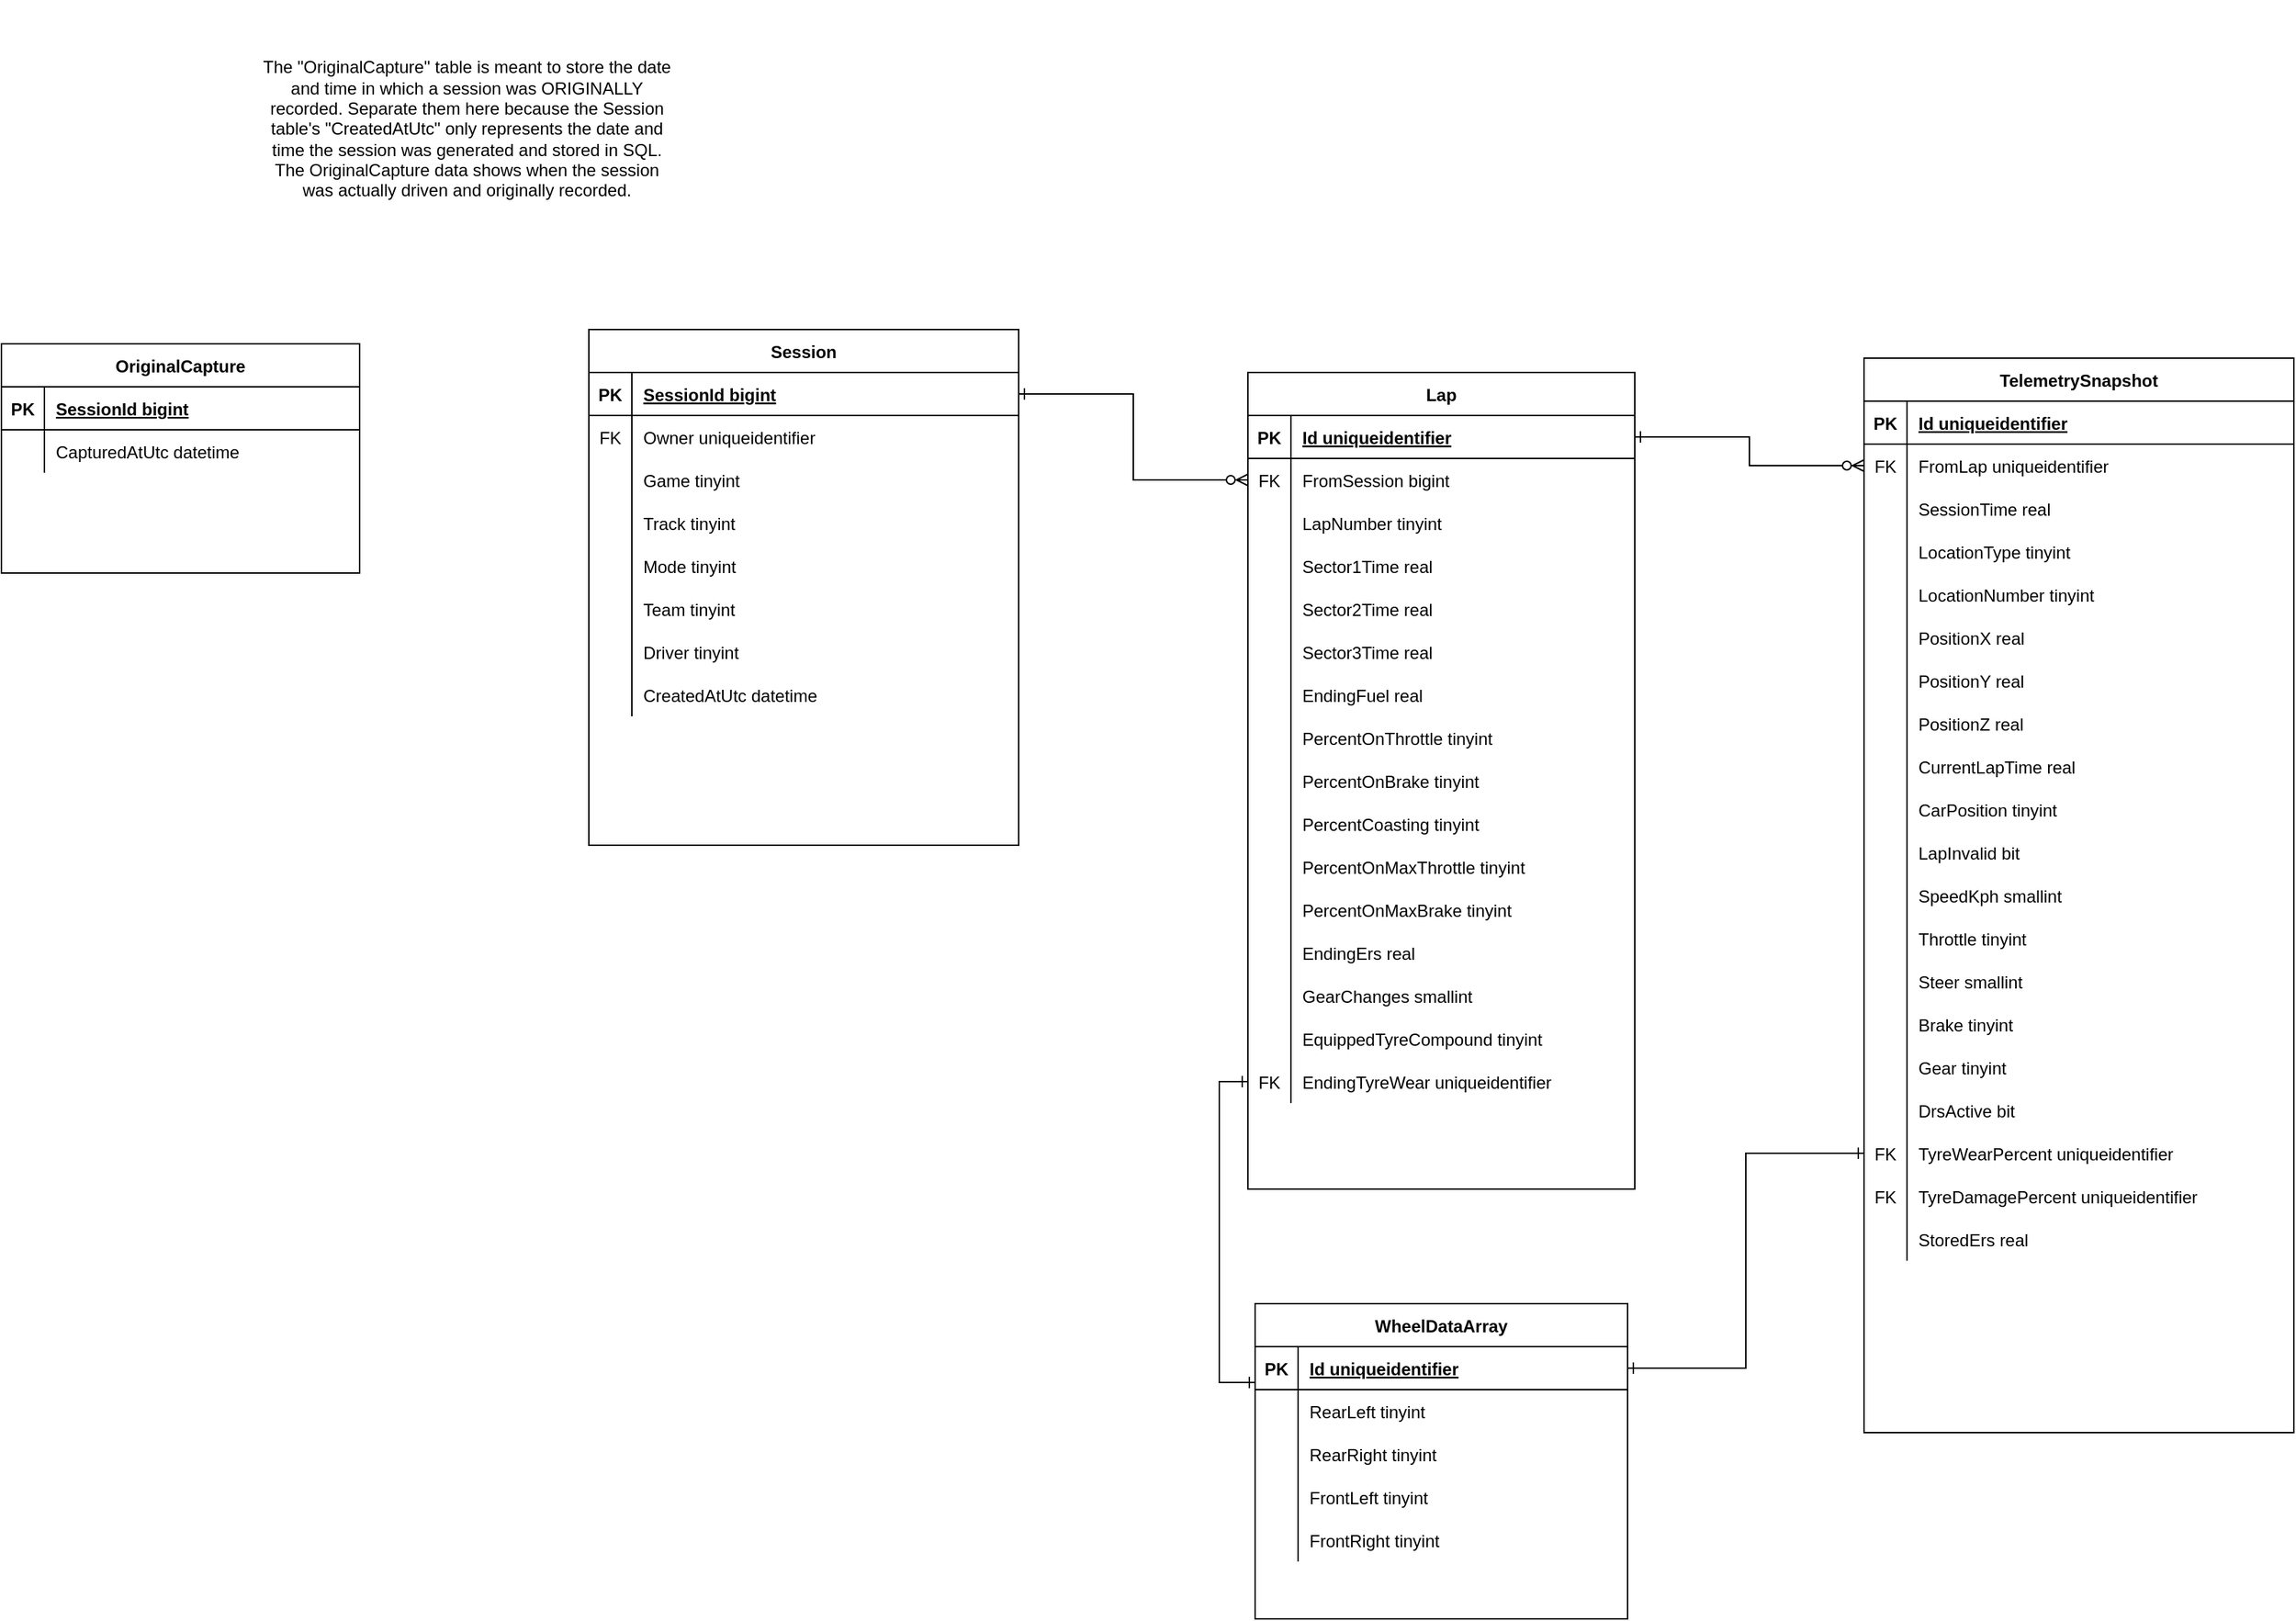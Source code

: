 <mxfile version="15.2.9" type="device" pages="4"><diagram id="zvL_OHvOewArsPsawQ1J" name="Sessions v2"><mxGraphModel dx="1952" dy="614" grid="1" gridSize="10" guides="1" tooltips="1" connect="1" arrows="1" fold="1" page="1" pageScale="1" pageWidth="850" pageHeight="1100" math="0" shadow="0"><root><mxCell id="YrdFJJQOO4PHhqZIT6TU-0"/><mxCell id="YrdFJJQOO4PHhqZIT6TU-1" parent="YrdFJJQOO4PHhqZIT6TU-0"/><mxCell id="HOo6J02YXJzl49WT1eTu-0" value="Session" style="shape=table;startSize=30;container=1;collapsible=1;childLayout=tableLayout;fixedRows=1;rowLines=0;fontStyle=1;align=center;resizeLast=1;" parent="YrdFJJQOO4PHhqZIT6TU-1" vertex="1"><mxGeometry x="240" y="330" width="300" height="360" as="geometry"/></mxCell><mxCell id="HOo6J02YXJzl49WT1eTu-1" value="" style="shape=partialRectangle;collapsible=0;dropTarget=0;pointerEvents=0;fillColor=none;top=0;left=0;bottom=1;right=0;points=[[0,0.5],[1,0.5]];portConstraint=eastwest;" parent="HOo6J02YXJzl49WT1eTu-0" vertex="1"><mxGeometry y="30" width="300" height="30" as="geometry"/></mxCell><mxCell id="HOo6J02YXJzl49WT1eTu-2" value="PK" style="shape=partialRectangle;connectable=0;fillColor=none;top=0;left=0;bottom=0;right=0;fontStyle=1;overflow=hidden;" parent="HOo6J02YXJzl49WT1eTu-1" vertex="1"><mxGeometry width="30" height="30" as="geometry"><mxRectangle width="30" height="30" as="alternateBounds"/></mxGeometry></mxCell><mxCell id="HOo6J02YXJzl49WT1eTu-3" value="SessionId bigint" style="shape=partialRectangle;connectable=0;fillColor=none;top=0;left=0;bottom=0;right=0;align=left;spacingLeft=6;fontStyle=5;overflow=hidden;" parent="HOo6J02YXJzl49WT1eTu-1" vertex="1"><mxGeometry x="30" width="270" height="30" as="geometry"><mxRectangle width="270" height="30" as="alternateBounds"/></mxGeometry></mxCell><mxCell id="HOo6J02YXJzl49WT1eTu-4" value="" style="shape=partialRectangle;collapsible=0;dropTarget=0;pointerEvents=0;fillColor=none;top=0;left=0;bottom=0;right=0;points=[[0,0.5],[1,0.5]];portConstraint=eastwest;" parent="HOo6J02YXJzl49WT1eTu-0" vertex="1"><mxGeometry y="60" width="300" height="30" as="geometry"/></mxCell><mxCell id="HOo6J02YXJzl49WT1eTu-5" value="FK" style="shape=partialRectangle;connectable=0;fillColor=none;top=0;left=0;bottom=0;right=0;editable=1;overflow=hidden;" parent="HOo6J02YXJzl49WT1eTu-4" vertex="1"><mxGeometry width="30" height="30" as="geometry"><mxRectangle width="30" height="30" as="alternateBounds"/></mxGeometry></mxCell><mxCell id="HOo6J02YXJzl49WT1eTu-6" value="Owner uniqueidentifier" style="shape=partialRectangle;connectable=0;fillColor=none;top=0;left=0;bottom=0;right=0;align=left;spacingLeft=6;overflow=hidden;" parent="HOo6J02YXJzl49WT1eTu-4" vertex="1"><mxGeometry x="30" width="270" height="30" as="geometry"><mxRectangle width="270" height="30" as="alternateBounds"/></mxGeometry></mxCell><mxCell id="HOo6J02YXJzl49WT1eTu-7" value="" style="shape=partialRectangle;collapsible=0;dropTarget=0;pointerEvents=0;fillColor=none;top=0;left=0;bottom=0;right=0;points=[[0,0.5],[1,0.5]];portConstraint=eastwest;" parent="HOo6J02YXJzl49WT1eTu-0" vertex="1"><mxGeometry y="90" width="300" height="30" as="geometry"/></mxCell><mxCell id="HOo6J02YXJzl49WT1eTu-8" value="" style="shape=partialRectangle;connectable=0;fillColor=none;top=0;left=0;bottom=0;right=0;editable=1;overflow=hidden;" parent="HOo6J02YXJzl49WT1eTu-7" vertex="1"><mxGeometry width="30" height="30" as="geometry"><mxRectangle width="30" height="30" as="alternateBounds"/></mxGeometry></mxCell><mxCell id="HOo6J02YXJzl49WT1eTu-9" value="Game tinyint" style="shape=partialRectangle;connectable=0;fillColor=none;top=0;left=0;bottom=0;right=0;align=left;spacingLeft=6;overflow=hidden;" parent="HOo6J02YXJzl49WT1eTu-7" vertex="1"><mxGeometry x="30" width="270" height="30" as="geometry"><mxRectangle width="270" height="30" as="alternateBounds"/></mxGeometry></mxCell><mxCell id="HOo6J02YXJzl49WT1eTu-10" value="" style="shape=partialRectangle;collapsible=0;dropTarget=0;pointerEvents=0;fillColor=none;top=0;left=0;bottom=0;right=0;points=[[0,0.5],[1,0.5]];portConstraint=eastwest;" parent="HOo6J02YXJzl49WT1eTu-0" vertex="1"><mxGeometry y="120" width="300" height="30" as="geometry"/></mxCell><mxCell id="HOo6J02YXJzl49WT1eTu-11" value="" style="shape=partialRectangle;connectable=0;fillColor=none;top=0;left=0;bottom=0;right=0;editable=1;overflow=hidden;" parent="HOo6J02YXJzl49WT1eTu-10" vertex="1"><mxGeometry width="30" height="30" as="geometry"><mxRectangle width="30" height="30" as="alternateBounds"/></mxGeometry></mxCell><mxCell id="HOo6J02YXJzl49WT1eTu-12" value="Track tinyint" style="shape=partialRectangle;connectable=0;fillColor=none;top=0;left=0;bottom=0;right=0;align=left;spacingLeft=6;overflow=hidden;" parent="HOo6J02YXJzl49WT1eTu-10" vertex="1"><mxGeometry x="30" width="270" height="30" as="geometry"><mxRectangle width="270" height="30" as="alternateBounds"/></mxGeometry></mxCell><mxCell id="HOo6J02YXJzl49WT1eTu-13" style="shape=partialRectangle;collapsible=0;dropTarget=0;pointerEvents=0;fillColor=none;top=0;left=0;bottom=0;right=0;points=[[0,0.5],[1,0.5]];portConstraint=eastwest;" parent="HOo6J02YXJzl49WT1eTu-0" vertex="1"><mxGeometry y="150" width="300" height="30" as="geometry"/></mxCell><mxCell id="HOo6J02YXJzl49WT1eTu-14" style="shape=partialRectangle;connectable=0;fillColor=none;top=0;left=0;bottom=0;right=0;editable=1;overflow=hidden;" parent="HOo6J02YXJzl49WT1eTu-13" vertex="1"><mxGeometry width="30" height="30" as="geometry"><mxRectangle width="30" height="30" as="alternateBounds"/></mxGeometry></mxCell><mxCell id="HOo6J02YXJzl49WT1eTu-15" value="Mode tinyint" style="shape=partialRectangle;connectable=0;fillColor=none;top=0;left=0;bottom=0;right=0;align=left;spacingLeft=6;overflow=hidden;" parent="HOo6J02YXJzl49WT1eTu-13" vertex="1"><mxGeometry x="30" width="270" height="30" as="geometry"><mxRectangle width="270" height="30" as="alternateBounds"/></mxGeometry></mxCell><mxCell id="HOo6J02YXJzl49WT1eTu-16" style="shape=partialRectangle;collapsible=0;dropTarget=0;pointerEvents=0;fillColor=none;top=0;left=0;bottom=0;right=0;points=[[0,0.5],[1,0.5]];portConstraint=eastwest;" parent="HOo6J02YXJzl49WT1eTu-0" vertex="1"><mxGeometry y="180" width="300" height="30" as="geometry"/></mxCell><mxCell id="HOo6J02YXJzl49WT1eTu-17" style="shape=partialRectangle;connectable=0;fillColor=none;top=0;left=0;bottom=0;right=0;editable=1;overflow=hidden;" parent="HOo6J02YXJzl49WT1eTu-16" vertex="1"><mxGeometry width="30" height="30" as="geometry"><mxRectangle width="30" height="30" as="alternateBounds"/></mxGeometry></mxCell><mxCell id="HOo6J02YXJzl49WT1eTu-18" value="Team tinyint" style="shape=partialRectangle;connectable=0;fillColor=none;top=0;left=0;bottom=0;right=0;align=left;spacingLeft=6;overflow=hidden;" parent="HOo6J02YXJzl49WT1eTu-16" vertex="1"><mxGeometry x="30" width="270" height="30" as="geometry"><mxRectangle width="270" height="30" as="alternateBounds"/></mxGeometry></mxCell><mxCell id="HOo6J02YXJzl49WT1eTu-19" style="shape=partialRectangle;collapsible=0;dropTarget=0;pointerEvents=0;fillColor=none;top=0;left=0;bottom=0;right=0;points=[[0,0.5],[1,0.5]];portConstraint=eastwest;" parent="HOo6J02YXJzl49WT1eTu-0" vertex="1"><mxGeometry y="210" width="300" height="30" as="geometry"/></mxCell><mxCell id="HOo6J02YXJzl49WT1eTu-20" style="shape=partialRectangle;connectable=0;fillColor=none;top=0;left=0;bottom=0;right=0;editable=1;overflow=hidden;" parent="HOo6J02YXJzl49WT1eTu-19" vertex="1"><mxGeometry width="30" height="30" as="geometry"><mxRectangle width="30" height="30" as="alternateBounds"/></mxGeometry></mxCell><mxCell id="HOo6J02YXJzl49WT1eTu-21" value="Driver tinyint" style="shape=partialRectangle;connectable=0;fillColor=none;top=0;left=0;bottom=0;right=0;align=left;spacingLeft=6;overflow=hidden;" parent="HOo6J02YXJzl49WT1eTu-19" vertex="1"><mxGeometry x="30" width="270" height="30" as="geometry"><mxRectangle width="270" height="30" as="alternateBounds"/></mxGeometry></mxCell><mxCell id="HOo6J02YXJzl49WT1eTu-22" style="shape=partialRectangle;collapsible=0;dropTarget=0;pointerEvents=0;fillColor=none;top=0;left=0;bottom=0;right=0;points=[[0,0.5],[1,0.5]];portConstraint=eastwest;" parent="HOo6J02YXJzl49WT1eTu-0" vertex="1"><mxGeometry y="240" width="300" height="30" as="geometry"/></mxCell><mxCell id="HOo6J02YXJzl49WT1eTu-23" style="shape=partialRectangle;connectable=0;fillColor=none;top=0;left=0;bottom=0;right=0;editable=1;overflow=hidden;" parent="HOo6J02YXJzl49WT1eTu-22" vertex="1"><mxGeometry width="30" height="30" as="geometry"><mxRectangle width="30" height="30" as="alternateBounds"/></mxGeometry></mxCell><mxCell id="HOo6J02YXJzl49WT1eTu-24" value="CreatedAtUtc datetime" style="shape=partialRectangle;connectable=0;fillColor=none;top=0;left=0;bottom=0;right=0;align=left;spacingLeft=6;overflow=hidden;" parent="HOo6J02YXJzl49WT1eTu-22" vertex="1"><mxGeometry x="30" width="270" height="30" as="geometry"><mxRectangle width="270" height="30" as="alternateBounds"/></mxGeometry></mxCell><mxCell id="HOo6J02YXJzl49WT1eTu-25" value="Lap" style="shape=table;startSize=30;container=1;collapsible=1;childLayout=tableLayout;fixedRows=1;rowLines=0;fontStyle=1;align=center;resizeLast=1;" parent="YrdFJJQOO4PHhqZIT6TU-1" vertex="1"><mxGeometry x="700" y="360" width="270" height="570" as="geometry"/></mxCell><mxCell id="HOo6J02YXJzl49WT1eTu-26" value="" style="shape=partialRectangle;collapsible=0;dropTarget=0;pointerEvents=0;fillColor=none;top=0;left=0;bottom=1;right=0;points=[[0,0.5],[1,0.5]];portConstraint=eastwest;" parent="HOo6J02YXJzl49WT1eTu-25" vertex="1"><mxGeometry y="30" width="270" height="30" as="geometry"/></mxCell><mxCell id="HOo6J02YXJzl49WT1eTu-27" value="PK" style="shape=partialRectangle;connectable=0;fillColor=none;top=0;left=0;bottom=0;right=0;fontStyle=1;overflow=hidden;" parent="HOo6J02YXJzl49WT1eTu-26" vertex="1"><mxGeometry width="30" height="30" as="geometry"><mxRectangle width="30" height="30" as="alternateBounds"/></mxGeometry></mxCell><mxCell id="HOo6J02YXJzl49WT1eTu-28" value="Id uniqueidentifier" style="shape=partialRectangle;connectable=0;fillColor=none;top=0;left=0;bottom=0;right=0;align=left;spacingLeft=6;fontStyle=5;overflow=hidden;" parent="HOo6J02YXJzl49WT1eTu-26" vertex="1"><mxGeometry x="30" width="240" height="30" as="geometry"><mxRectangle width="240" height="30" as="alternateBounds"/></mxGeometry></mxCell><mxCell id="pG6PODHC6kGL1QjUo-rg-64" style="shape=partialRectangle;collapsible=0;dropTarget=0;pointerEvents=0;fillColor=none;top=0;left=0;bottom=0;right=0;points=[[0,0.5],[1,0.5]];portConstraint=eastwest;" parent="HOo6J02YXJzl49WT1eTu-25" vertex="1"><mxGeometry y="60" width="270" height="30" as="geometry"/></mxCell><mxCell id="pG6PODHC6kGL1QjUo-rg-65" value="FK" style="shape=partialRectangle;connectable=0;fillColor=none;top=0;left=0;bottom=0;right=0;editable=1;overflow=hidden;" parent="pG6PODHC6kGL1QjUo-rg-64" vertex="1"><mxGeometry width="30" height="30" as="geometry"><mxRectangle width="30" height="30" as="alternateBounds"/></mxGeometry></mxCell><mxCell id="pG6PODHC6kGL1QjUo-rg-66" value="FromSession bigint" style="shape=partialRectangle;connectable=0;fillColor=none;top=0;left=0;bottom=0;right=0;align=left;spacingLeft=6;overflow=hidden;" parent="pG6PODHC6kGL1QjUo-rg-64" vertex="1"><mxGeometry x="30" width="240" height="30" as="geometry"><mxRectangle width="240" height="30" as="alternateBounds"/></mxGeometry></mxCell><mxCell id="pG6PODHC6kGL1QjUo-rg-67" style="shape=partialRectangle;collapsible=0;dropTarget=0;pointerEvents=0;fillColor=none;top=0;left=0;bottom=0;right=0;points=[[0,0.5],[1,0.5]];portConstraint=eastwest;" parent="HOo6J02YXJzl49WT1eTu-25" vertex="1"><mxGeometry y="90" width="270" height="30" as="geometry"/></mxCell><mxCell id="pG6PODHC6kGL1QjUo-rg-68" style="shape=partialRectangle;connectable=0;fillColor=none;top=0;left=0;bottom=0;right=0;editable=1;overflow=hidden;" parent="pG6PODHC6kGL1QjUo-rg-67" vertex="1"><mxGeometry width="30" height="30" as="geometry"><mxRectangle width="30" height="30" as="alternateBounds"/></mxGeometry></mxCell><mxCell id="pG6PODHC6kGL1QjUo-rg-69" value="LapNumber tinyint" style="shape=partialRectangle;connectable=0;fillColor=none;top=0;left=0;bottom=0;right=0;align=left;spacingLeft=6;overflow=hidden;" parent="pG6PODHC6kGL1QjUo-rg-67" vertex="1"><mxGeometry x="30" width="240" height="30" as="geometry"><mxRectangle width="240" height="30" as="alternateBounds"/></mxGeometry></mxCell><mxCell id="HOo6J02YXJzl49WT1eTu-29" value="" style="shape=partialRectangle;collapsible=0;dropTarget=0;pointerEvents=0;fillColor=none;top=0;left=0;bottom=0;right=0;points=[[0,0.5],[1,0.5]];portConstraint=eastwest;" parent="HOo6J02YXJzl49WT1eTu-25" vertex="1"><mxGeometry y="120" width="270" height="30" as="geometry"/></mxCell><mxCell id="HOo6J02YXJzl49WT1eTu-30" value="" style="shape=partialRectangle;connectable=0;fillColor=none;top=0;left=0;bottom=0;right=0;editable=1;overflow=hidden;" parent="HOo6J02YXJzl49WT1eTu-29" vertex="1"><mxGeometry width="30" height="30" as="geometry"><mxRectangle width="30" height="30" as="alternateBounds"/></mxGeometry></mxCell><mxCell id="HOo6J02YXJzl49WT1eTu-31" value="Sector1Time real" style="shape=partialRectangle;connectable=0;fillColor=none;top=0;left=0;bottom=0;right=0;align=left;spacingLeft=6;overflow=hidden;" parent="HOo6J02YXJzl49WT1eTu-29" vertex="1"><mxGeometry x="30" width="240" height="30" as="geometry"><mxRectangle width="240" height="30" as="alternateBounds"/></mxGeometry></mxCell><mxCell id="HOo6J02YXJzl49WT1eTu-32" value="" style="shape=partialRectangle;collapsible=0;dropTarget=0;pointerEvents=0;fillColor=none;top=0;left=0;bottom=0;right=0;points=[[0,0.5],[1,0.5]];portConstraint=eastwest;" parent="HOo6J02YXJzl49WT1eTu-25" vertex="1"><mxGeometry y="150" width="270" height="30" as="geometry"/></mxCell><mxCell id="HOo6J02YXJzl49WT1eTu-33" value="" style="shape=partialRectangle;connectable=0;fillColor=none;top=0;left=0;bottom=0;right=0;editable=1;overflow=hidden;" parent="HOo6J02YXJzl49WT1eTu-32" vertex="1"><mxGeometry width="30" height="30" as="geometry"><mxRectangle width="30" height="30" as="alternateBounds"/></mxGeometry></mxCell><mxCell id="HOo6J02YXJzl49WT1eTu-34" value="Sector2Time real" style="shape=partialRectangle;connectable=0;fillColor=none;top=0;left=0;bottom=0;right=0;align=left;spacingLeft=6;overflow=hidden;" parent="HOo6J02YXJzl49WT1eTu-32" vertex="1"><mxGeometry x="30" width="240" height="30" as="geometry"><mxRectangle width="240" height="30" as="alternateBounds"/></mxGeometry></mxCell><mxCell id="HOo6J02YXJzl49WT1eTu-35" value="" style="shape=partialRectangle;collapsible=0;dropTarget=0;pointerEvents=0;fillColor=none;top=0;left=0;bottom=0;right=0;points=[[0,0.5],[1,0.5]];portConstraint=eastwest;" parent="HOo6J02YXJzl49WT1eTu-25" vertex="1"><mxGeometry y="180" width="270" height="30" as="geometry"/></mxCell><mxCell id="HOo6J02YXJzl49WT1eTu-36" value="" style="shape=partialRectangle;connectable=0;fillColor=none;top=0;left=0;bottom=0;right=0;editable=1;overflow=hidden;" parent="HOo6J02YXJzl49WT1eTu-35" vertex="1"><mxGeometry width="30" height="30" as="geometry"><mxRectangle width="30" height="30" as="alternateBounds"/></mxGeometry></mxCell><mxCell id="HOo6J02YXJzl49WT1eTu-37" value="Sector3Time real" style="shape=partialRectangle;connectable=0;fillColor=none;top=0;left=0;bottom=0;right=0;align=left;spacingLeft=6;overflow=hidden;" parent="HOo6J02YXJzl49WT1eTu-35" vertex="1"><mxGeometry x="30" width="240" height="30" as="geometry"><mxRectangle width="240" height="30" as="alternateBounds"/></mxGeometry></mxCell><mxCell id="pG6PODHC6kGL1QjUo-rg-1" style="shape=partialRectangle;collapsible=0;dropTarget=0;pointerEvents=0;fillColor=none;top=0;left=0;bottom=0;right=0;points=[[0,0.5],[1,0.5]];portConstraint=eastwest;" parent="HOo6J02YXJzl49WT1eTu-25" vertex="1"><mxGeometry y="210" width="270" height="30" as="geometry"/></mxCell><mxCell id="pG6PODHC6kGL1QjUo-rg-2" style="shape=partialRectangle;connectable=0;fillColor=none;top=0;left=0;bottom=0;right=0;editable=1;overflow=hidden;" parent="pG6PODHC6kGL1QjUo-rg-1" vertex="1"><mxGeometry width="30" height="30" as="geometry"><mxRectangle width="30" height="30" as="alternateBounds"/></mxGeometry></mxCell><mxCell id="pG6PODHC6kGL1QjUo-rg-3" value="EndingFuel real" style="shape=partialRectangle;connectable=0;fillColor=none;top=0;left=0;bottom=0;right=0;align=left;spacingLeft=6;overflow=hidden;" parent="pG6PODHC6kGL1QjUo-rg-1" vertex="1"><mxGeometry x="30" width="240" height="30" as="geometry"><mxRectangle width="240" height="30" as="alternateBounds"/></mxGeometry></mxCell><mxCell id="pG6PODHC6kGL1QjUo-rg-4" style="shape=partialRectangle;collapsible=0;dropTarget=0;pointerEvents=0;fillColor=none;top=0;left=0;bottom=0;right=0;points=[[0,0.5],[1,0.5]];portConstraint=eastwest;" parent="HOo6J02YXJzl49WT1eTu-25" vertex="1"><mxGeometry y="240" width="270" height="30" as="geometry"/></mxCell><mxCell id="pG6PODHC6kGL1QjUo-rg-5" style="shape=partialRectangle;connectable=0;fillColor=none;top=0;left=0;bottom=0;right=0;editable=1;overflow=hidden;" parent="pG6PODHC6kGL1QjUo-rg-4" vertex="1"><mxGeometry width="30" height="30" as="geometry"><mxRectangle width="30" height="30" as="alternateBounds"/></mxGeometry></mxCell><mxCell id="pG6PODHC6kGL1QjUo-rg-6" value="PercentOnThrottle tinyint" style="shape=partialRectangle;connectable=0;fillColor=none;top=0;left=0;bottom=0;right=0;align=left;spacingLeft=6;overflow=hidden;" parent="pG6PODHC6kGL1QjUo-rg-4" vertex="1"><mxGeometry x="30" width="240" height="30" as="geometry"><mxRectangle width="240" height="30" as="alternateBounds"/></mxGeometry></mxCell><mxCell id="pG6PODHC6kGL1QjUo-rg-7" style="shape=partialRectangle;collapsible=0;dropTarget=0;pointerEvents=0;fillColor=none;top=0;left=0;bottom=0;right=0;points=[[0,0.5],[1,0.5]];portConstraint=eastwest;" parent="HOo6J02YXJzl49WT1eTu-25" vertex="1"><mxGeometry y="270" width="270" height="30" as="geometry"/></mxCell><mxCell id="pG6PODHC6kGL1QjUo-rg-8" style="shape=partialRectangle;connectable=0;fillColor=none;top=0;left=0;bottom=0;right=0;editable=1;overflow=hidden;" parent="pG6PODHC6kGL1QjUo-rg-7" vertex="1"><mxGeometry width="30" height="30" as="geometry"><mxRectangle width="30" height="30" as="alternateBounds"/></mxGeometry></mxCell><mxCell id="pG6PODHC6kGL1QjUo-rg-9" value="PercentOnBrake tinyint" style="shape=partialRectangle;connectable=0;fillColor=none;top=0;left=0;bottom=0;right=0;align=left;spacingLeft=6;overflow=hidden;" parent="pG6PODHC6kGL1QjUo-rg-7" vertex="1"><mxGeometry x="30" width="240" height="30" as="geometry"><mxRectangle width="240" height="30" as="alternateBounds"/></mxGeometry></mxCell><mxCell id="pG6PODHC6kGL1QjUo-rg-10" style="shape=partialRectangle;collapsible=0;dropTarget=0;pointerEvents=0;fillColor=none;top=0;left=0;bottom=0;right=0;points=[[0,0.5],[1,0.5]];portConstraint=eastwest;" parent="HOo6J02YXJzl49WT1eTu-25" vertex="1"><mxGeometry y="300" width="270" height="30" as="geometry"/></mxCell><mxCell id="pG6PODHC6kGL1QjUo-rg-11" style="shape=partialRectangle;connectable=0;fillColor=none;top=0;left=0;bottom=0;right=0;editable=1;overflow=hidden;" parent="pG6PODHC6kGL1QjUo-rg-10" vertex="1"><mxGeometry width="30" height="30" as="geometry"><mxRectangle width="30" height="30" as="alternateBounds"/></mxGeometry></mxCell><mxCell id="pG6PODHC6kGL1QjUo-rg-12" value="PercentCoasting tinyint" style="shape=partialRectangle;connectable=0;fillColor=none;top=0;left=0;bottom=0;right=0;align=left;spacingLeft=6;overflow=hidden;" parent="pG6PODHC6kGL1QjUo-rg-10" vertex="1"><mxGeometry x="30" width="240" height="30" as="geometry"><mxRectangle width="240" height="30" as="alternateBounds"/></mxGeometry></mxCell><mxCell id="pG6PODHC6kGL1QjUo-rg-13" style="shape=partialRectangle;collapsible=0;dropTarget=0;pointerEvents=0;fillColor=none;top=0;left=0;bottom=0;right=0;points=[[0,0.5],[1,0.5]];portConstraint=eastwest;" parent="HOo6J02YXJzl49WT1eTu-25" vertex="1"><mxGeometry y="330" width="270" height="30" as="geometry"/></mxCell><mxCell id="pG6PODHC6kGL1QjUo-rg-14" style="shape=partialRectangle;connectable=0;fillColor=none;top=0;left=0;bottom=0;right=0;editable=1;overflow=hidden;" parent="pG6PODHC6kGL1QjUo-rg-13" vertex="1"><mxGeometry width="30" height="30" as="geometry"><mxRectangle width="30" height="30" as="alternateBounds"/></mxGeometry></mxCell><mxCell id="pG6PODHC6kGL1QjUo-rg-15" value="PercentOnMaxThrottle tinyint" style="shape=partialRectangle;connectable=0;fillColor=none;top=0;left=0;bottom=0;right=0;align=left;spacingLeft=6;overflow=hidden;" parent="pG6PODHC6kGL1QjUo-rg-13" vertex="1"><mxGeometry x="30" width="240" height="30" as="geometry"><mxRectangle width="240" height="30" as="alternateBounds"/></mxGeometry></mxCell><mxCell id="pG6PODHC6kGL1QjUo-rg-16" style="shape=partialRectangle;collapsible=0;dropTarget=0;pointerEvents=0;fillColor=none;top=0;left=0;bottom=0;right=0;points=[[0,0.5],[1,0.5]];portConstraint=eastwest;" parent="HOo6J02YXJzl49WT1eTu-25" vertex="1"><mxGeometry y="360" width="270" height="30" as="geometry"/></mxCell><mxCell id="pG6PODHC6kGL1QjUo-rg-17" style="shape=partialRectangle;connectable=0;fillColor=none;top=0;left=0;bottom=0;right=0;editable=1;overflow=hidden;" parent="pG6PODHC6kGL1QjUo-rg-16" vertex="1"><mxGeometry width="30" height="30" as="geometry"><mxRectangle width="30" height="30" as="alternateBounds"/></mxGeometry></mxCell><mxCell id="pG6PODHC6kGL1QjUo-rg-18" value="PercentOnMaxBrake tinyint" style="shape=partialRectangle;connectable=0;fillColor=none;top=0;left=0;bottom=0;right=0;align=left;spacingLeft=6;overflow=hidden;" parent="pG6PODHC6kGL1QjUo-rg-16" vertex="1"><mxGeometry x="30" width="240" height="30" as="geometry"><mxRectangle width="240" height="30" as="alternateBounds"/></mxGeometry></mxCell><mxCell id="pG6PODHC6kGL1QjUo-rg-19" style="shape=partialRectangle;collapsible=0;dropTarget=0;pointerEvents=0;fillColor=none;top=0;left=0;bottom=0;right=0;points=[[0,0.5],[1,0.5]];portConstraint=eastwest;" parent="HOo6J02YXJzl49WT1eTu-25" vertex="1"><mxGeometry y="390" width="270" height="30" as="geometry"/></mxCell><mxCell id="pG6PODHC6kGL1QjUo-rg-20" style="shape=partialRectangle;connectable=0;fillColor=none;top=0;left=0;bottom=0;right=0;editable=1;overflow=hidden;" parent="pG6PODHC6kGL1QjUo-rg-19" vertex="1"><mxGeometry width="30" height="30" as="geometry"><mxRectangle width="30" height="30" as="alternateBounds"/></mxGeometry></mxCell><mxCell id="pG6PODHC6kGL1QjUo-rg-21" value="EndingErs real" style="shape=partialRectangle;connectable=0;fillColor=none;top=0;left=0;bottom=0;right=0;align=left;spacingLeft=6;overflow=hidden;" parent="pG6PODHC6kGL1QjUo-rg-19" vertex="1"><mxGeometry x="30" width="240" height="30" as="geometry"><mxRectangle width="240" height="30" as="alternateBounds"/></mxGeometry></mxCell><mxCell id="pG6PODHC6kGL1QjUo-rg-25" style="shape=partialRectangle;collapsible=0;dropTarget=0;pointerEvents=0;fillColor=none;top=0;left=0;bottom=0;right=0;points=[[0,0.5],[1,0.5]];portConstraint=eastwest;" parent="HOo6J02YXJzl49WT1eTu-25" vertex="1"><mxGeometry y="420" width="270" height="30" as="geometry"/></mxCell><mxCell id="pG6PODHC6kGL1QjUo-rg-26" style="shape=partialRectangle;connectable=0;fillColor=none;top=0;left=0;bottom=0;right=0;editable=1;overflow=hidden;" parent="pG6PODHC6kGL1QjUo-rg-25" vertex="1"><mxGeometry width="30" height="30" as="geometry"><mxRectangle width="30" height="30" as="alternateBounds"/></mxGeometry></mxCell><mxCell id="pG6PODHC6kGL1QjUo-rg-27" value="GearChanges smallint" style="shape=partialRectangle;connectable=0;fillColor=none;top=0;left=0;bottom=0;right=0;align=left;spacingLeft=6;overflow=hidden;" parent="pG6PODHC6kGL1QjUo-rg-25" vertex="1"><mxGeometry x="30" width="240" height="30" as="geometry"><mxRectangle width="240" height="30" as="alternateBounds"/></mxGeometry></mxCell><mxCell id="pG6PODHC6kGL1QjUo-rg-28" style="shape=partialRectangle;collapsible=0;dropTarget=0;pointerEvents=0;fillColor=none;top=0;left=0;bottom=0;right=0;points=[[0,0.5],[1,0.5]];portConstraint=eastwest;" parent="HOo6J02YXJzl49WT1eTu-25" vertex="1"><mxGeometry y="450" width="270" height="30" as="geometry"/></mxCell><mxCell id="pG6PODHC6kGL1QjUo-rg-29" style="shape=partialRectangle;connectable=0;fillColor=none;top=0;left=0;bottom=0;right=0;editable=1;overflow=hidden;" parent="pG6PODHC6kGL1QjUo-rg-28" vertex="1"><mxGeometry width="30" height="30" as="geometry"><mxRectangle width="30" height="30" as="alternateBounds"/></mxGeometry></mxCell><mxCell id="pG6PODHC6kGL1QjUo-rg-30" value="EquippedTyreCompound tinyint" style="shape=partialRectangle;connectable=0;fillColor=none;top=0;left=0;bottom=0;right=0;align=left;spacingLeft=6;overflow=hidden;" parent="pG6PODHC6kGL1QjUo-rg-28" vertex="1"><mxGeometry x="30" width="240" height="30" as="geometry"><mxRectangle width="240" height="30" as="alternateBounds"/></mxGeometry></mxCell><mxCell id="pG6PODHC6kGL1QjUo-rg-47" style="shape=partialRectangle;collapsible=0;dropTarget=0;pointerEvents=0;fillColor=none;top=0;left=0;bottom=0;right=0;points=[[0,0.5],[1,0.5]];portConstraint=eastwest;" parent="HOo6J02YXJzl49WT1eTu-25" vertex="1"><mxGeometry y="480" width="270" height="30" as="geometry"/></mxCell><mxCell id="pG6PODHC6kGL1QjUo-rg-48" value="FK" style="shape=partialRectangle;connectable=0;fillColor=none;top=0;left=0;bottom=0;right=0;editable=1;overflow=hidden;" parent="pG6PODHC6kGL1QjUo-rg-47" vertex="1"><mxGeometry width="30" height="30" as="geometry"><mxRectangle width="30" height="30" as="alternateBounds"/></mxGeometry></mxCell><mxCell id="pG6PODHC6kGL1QjUo-rg-49" value="EndingTyreWear uniqueidentifier" style="shape=partialRectangle;connectable=0;fillColor=none;top=0;left=0;bottom=0;right=0;align=left;spacingLeft=6;overflow=hidden;" parent="pG6PODHC6kGL1QjUo-rg-47" vertex="1"><mxGeometry x="30" width="240" height="30" as="geometry"><mxRectangle width="240" height="30" as="alternateBounds"/></mxGeometry></mxCell><mxCell id="pG6PODHC6kGL1QjUo-rg-0" style="edgeStyle=orthogonalEdgeStyle;rounded=0;orthogonalLoop=1;jettySize=auto;html=1;exitX=0;exitY=0.5;exitDx=0;exitDy=0;entryX=1;entryY=0.5;entryDx=0;entryDy=0;endArrow=ERone;endFill=0;startArrow=ERzeroToMany;startFill=1;" parent="YrdFJJQOO4PHhqZIT6TU-1" source="pG6PODHC6kGL1QjUo-rg-64" target="HOo6J02YXJzl49WT1eTu-1" edge="1"><mxGeometry relative="1" as="geometry"/></mxCell><mxCell id="pG6PODHC6kGL1QjUo-rg-50" style="edgeStyle=orthogonalEdgeStyle;rounded=0;orthogonalLoop=1;jettySize=auto;html=1;exitX=0;exitY=0.25;exitDx=0;exitDy=0;entryX=0;entryY=0.5;entryDx=0;entryDy=0;startArrow=ERone;startFill=0;endArrow=ERone;endFill=0;" parent="YrdFJJQOO4PHhqZIT6TU-1" source="pG6PODHC6kGL1QjUo-rg-31" target="pG6PODHC6kGL1QjUo-rg-47" edge="1"><mxGeometry relative="1" as="geometry"/></mxCell><mxCell id="pG6PODHC6kGL1QjUo-rg-31" value="WheelDataArray" style="shape=table;startSize=30;container=1;collapsible=1;childLayout=tableLayout;fixedRows=1;rowLines=0;fontStyle=1;align=center;resizeLast=1;" parent="YrdFJJQOO4PHhqZIT6TU-1" vertex="1"><mxGeometry x="705" y="1010" width="260" height="220" as="geometry"/></mxCell><mxCell id="pG6PODHC6kGL1QjUo-rg-32" value="" style="shape=partialRectangle;collapsible=0;dropTarget=0;pointerEvents=0;fillColor=none;top=0;left=0;bottom=1;right=0;points=[[0,0.5],[1,0.5]];portConstraint=eastwest;" parent="pG6PODHC6kGL1QjUo-rg-31" vertex="1"><mxGeometry y="30" width="260" height="30" as="geometry"/></mxCell><mxCell id="pG6PODHC6kGL1QjUo-rg-33" value="PK" style="shape=partialRectangle;connectable=0;fillColor=none;top=0;left=0;bottom=0;right=0;fontStyle=1;overflow=hidden;" parent="pG6PODHC6kGL1QjUo-rg-32" vertex="1"><mxGeometry width="30" height="30" as="geometry"><mxRectangle width="30" height="30" as="alternateBounds"/></mxGeometry></mxCell><mxCell id="pG6PODHC6kGL1QjUo-rg-34" value="Id uniqueidentifier" style="shape=partialRectangle;connectable=0;fillColor=none;top=0;left=0;bottom=0;right=0;align=left;spacingLeft=6;fontStyle=5;overflow=hidden;" parent="pG6PODHC6kGL1QjUo-rg-32" vertex="1"><mxGeometry x="30" width="230" height="30" as="geometry"><mxRectangle width="230" height="30" as="alternateBounds"/></mxGeometry></mxCell><mxCell id="pG6PODHC6kGL1QjUo-rg-35" value="" style="shape=partialRectangle;collapsible=0;dropTarget=0;pointerEvents=0;fillColor=none;top=0;left=0;bottom=0;right=0;points=[[0,0.5],[1,0.5]];portConstraint=eastwest;" parent="pG6PODHC6kGL1QjUo-rg-31" vertex="1"><mxGeometry y="60" width="260" height="30" as="geometry"/></mxCell><mxCell id="pG6PODHC6kGL1QjUo-rg-36" value="" style="shape=partialRectangle;connectable=0;fillColor=none;top=0;left=0;bottom=0;right=0;editable=1;overflow=hidden;" parent="pG6PODHC6kGL1QjUo-rg-35" vertex="1"><mxGeometry width="30" height="30" as="geometry"><mxRectangle width="30" height="30" as="alternateBounds"/></mxGeometry></mxCell><mxCell id="pG6PODHC6kGL1QjUo-rg-37" value="RearLeft tinyint" style="shape=partialRectangle;connectable=0;fillColor=none;top=0;left=0;bottom=0;right=0;align=left;spacingLeft=6;overflow=hidden;" parent="pG6PODHC6kGL1QjUo-rg-35" vertex="1"><mxGeometry x="30" width="230" height="30" as="geometry"><mxRectangle width="230" height="30" as="alternateBounds"/></mxGeometry></mxCell><mxCell id="pG6PODHC6kGL1QjUo-rg-38" value="" style="shape=partialRectangle;collapsible=0;dropTarget=0;pointerEvents=0;fillColor=none;top=0;left=0;bottom=0;right=0;points=[[0,0.5],[1,0.5]];portConstraint=eastwest;" parent="pG6PODHC6kGL1QjUo-rg-31" vertex="1"><mxGeometry y="90" width="260" height="30" as="geometry"/></mxCell><mxCell id="pG6PODHC6kGL1QjUo-rg-39" value="" style="shape=partialRectangle;connectable=0;fillColor=none;top=0;left=0;bottom=0;right=0;editable=1;overflow=hidden;" parent="pG6PODHC6kGL1QjUo-rg-38" vertex="1"><mxGeometry width="30" height="30" as="geometry"><mxRectangle width="30" height="30" as="alternateBounds"/></mxGeometry></mxCell><mxCell id="pG6PODHC6kGL1QjUo-rg-40" value="RearRight tinyint" style="shape=partialRectangle;connectable=0;fillColor=none;top=0;left=0;bottom=0;right=0;align=left;spacingLeft=6;overflow=hidden;" parent="pG6PODHC6kGL1QjUo-rg-38" vertex="1"><mxGeometry x="30" width="230" height="30" as="geometry"><mxRectangle width="230" height="30" as="alternateBounds"/></mxGeometry></mxCell><mxCell id="pG6PODHC6kGL1QjUo-rg-41" value="" style="shape=partialRectangle;collapsible=0;dropTarget=0;pointerEvents=0;fillColor=none;top=0;left=0;bottom=0;right=0;points=[[0,0.5],[1,0.5]];portConstraint=eastwest;" parent="pG6PODHC6kGL1QjUo-rg-31" vertex="1"><mxGeometry y="120" width="260" height="30" as="geometry"/></mxCell><mxCell id="pG6PODHC6kGL1QjUo-rg-42" value="" style="shape=partialRectangle;connectable=0;fillColor=none;top=0;left=0;bottom=0;right=0;editable=1;overflow=hidden;" parent="pG6PODHC6kGL1QjUo-rg-41" vertex="1"><mxGeometry width="30" height="30" as="geometry"><mxRectangle width="30" height="30" as="alternateBounds"/></mxGeometry></mxCell><mxCell id="pG6PODHC6kGL1QjUo-rg-43" value="FrontLeft tinyint" style="shape=partialRectangle;connectable=0;fillColor=none;top=0;left=0;bottom=0;right=0;align=left;spacingLeft=6;overflow=hidden;" parent="pG6PODHC6kGL1QjUo-rg-41" vertex="1"><mxGeometry x="30" width="230" height="30" as="geometry"><mxRectangle width="230" height="30" as="alternateBounds"/></mxGeometry></mxCell><mxCell id="pG6PODHC6kGL1QjUo-rg-44" style="shape=partialRectangle;collapsible=0;dropTarget=0;pointerEvents=0;fillColor=none;top=0;left=0;bottom=0;right=0;points=[[0,0.5],[1,0.5]];portConstraint=eastwest;" parent="pG6PODHC6kGL1QjUo-rg-31" vertex="1"><mxGeometry y="150" width="260" height="30" as="geometry"/></mxCell><mxCell id="pG6PODHC6kGL1QjUo-rg-45" style="shape=partialRectangle;connectable=0;fillColor=none;top=0;left=0;bottom=0;right=0;editable=1;overflow=hidden;" parent="pG6PODHC6kGL1QjUo-rg-44" vertex="1"><mxGeometry width="30" height="30" as="geometry"><mxRectangle width="30" height="30" as="alternateBounds"/></mxGeometry></mxCell><mxCell id="pG6PODHC6kGL1QjUo-rg-46" value="FrontRight tinyint" style="shape=partialRectangle;connectable=0;fillColor=none;top=0;left=0;bottom=0;right=0;align=left;spacingLeft=6;overflow=hidden;" parent="pG6PODHC6kGL1QjUo-rg-44" vertex="1"><mxGeometry x="30" width="230" height="30" as="geometry"><mxRectangle width="230" height="30" as="alternateBounds"/></mxGeometry></mxCell><mxCell id="pG6PODHC6kGL1QjUo-rg-51" value="TelemetrySnapshot" style="shape=table;startSize=30;container=1;collapsible=1;childLayout=tableLayout;fixedRows=1;rowLines=0;fontStyle=1;align=center;resizeLast=1;" parent="YrdFJJQOO4PHhqZIT6TU-1" vertex="1"><mxGeometry x="1130" y="350" width="300" height="750" as="geometry"/></mxCell><mxCell id="pG6PODHC6kGL1QjUo-rg-52" value="" style="shape=partialRectangle;collapsible=0;dropTarget=0;pointerEvents=0;fillColor=none;top=0;left=0;bottom=1;right=0;points=[[0,0.5],[1,0.5]];portConstraint=eastwest;" parent="pG6PODHC6kGL1QjUo-rg-51" vertex="1"><mxGeometry y="30" width="300" height="30" as="geometry"/></mxCell><mxCell id="pG6PODHC6kGL1QjUo-rg-53" value="PK" style="shape=partialRectangle;connectable=0;fillColor=none;top=0;left=0;bottom=0;right=0;fontStyle=1;overflow=hidden;" parent="pG6PODHC6kGL1QjUo-rg-52" vertex="1"><mxGeometry width="30" height="30" as="geometry"><mxRectangle width="30" height="30" as="alternateBounds"/></mxGeometry></mxCell><mxCell id="pG6PODHC6kGL1QjUo-rg-54" value="Id uniqueidentifier" style="shape=partialRectangle;connectable=0;fillColor=none;top=0;left=0;bottom=0;right=0;align=left;spacingLeft=6;fontStyle=5;overflow=hidden;" parent="pG6PODHC6kGL1QjUo-rg-52" vertex="1"><mxGeometry x="30" width="270" height="30" as="geometry"><mxRectangle width="270" height="30" as="alternateBounds"/></mxGeometry></mxCell><mxCell id="pG6PODHC6kGL1QjUo-rg-55" value="" style="shape=partialRectangle;collapsible=0;dropTarget=0;pointerEvents=0;fillColor=none;top=0;left=0;bottom=0;right=0;points=[[0,0.5],[1,0.5]];portConstraint=eastwest;" parent="pG6PODHC6kGL1QjUo-rg-51" vertex="1"><mxGeometry y="60" width="300" height="30" as="geometry"/></mxCell><mxCell id="pG6PODHC6kGL1QjUo-rg-56" value="FK" style="shape=partialRectangle;connectable=0;fillColor=none;top=0;left=0;bottom=0;right=0;editable=1;overflow=hidden;" parent="pG6PODHC6kGL1QjUo-rg-55" vertex="1"><mxGeometry width="30" height="30" as="geometry"><mxRectangle width="30" height="30" as="alternateBounds"/></mxGeometry></mxCell><mxCell id="pG6PODHC6kGL1QjUo-rg-57" value="FromLap uniqueidentifier" style="shape=partialRectangle;connectable=0;fillColor=none;top=0;left=0;bottom=0;right=0;align=left;spacingLeft=6;overflow=hidden;" parent="pG6PODHC6kGL1QjUo-rg-55" vertex="1"><mxGeometry x="30" width="270" height="30" as="geometry"><mxRectangle width="270" height="30" as="alternateBounds"/></mxGeometry></mxCell><mxCell id="I2LYzczZY27FBMgHqL_y-0" style="shape=partialRectangle;collapsible=0;dropTarget=0;pointerEvents=0;fillColor=none;top=0;left=0;bottom=0;right=0;points=[[0,0.5],[1,0.5]];portConstraint=eastwest;" parent="pG6PODHC6kGL1QjUo-rg-51" vertex="1"><mxGeometry y="90" width="300" height="30" as="geometry"/></mxCell><mxCell id="I2LYzczZY27FBMgHqL_y-1" style="shape=partialRectangle;connectable=0;fillColor=none;top=0;left=0;bottom=0;right=0;editable=1;overflow=hidden;" parent="I2LYzczZY27FBMgHqL_y-0" vertex="1"><mxGeometry width="30" height="30" as="geometry"><mxRectangle width="30" height="30" as="alternateBounds"/></mxGeometry></mxCell><mxCell id="I2LYzczZY27FBMgHqL_y-2" value="SessionTime real" style="shape=partialRectangle;connectable=0;fillColor=none;top=0;left=0;bottom=0;right=0;align=left;spacingLeft=6;overflow=hidden;" parent="I2LYzczZY27FBMgHqL_y-0" vertex="1"><mxGeometry x="30" width="270" height="30" as="geometry"><mxRectangle width="270" height="30" as="alternateBounds"/></mxGeometry></mxCell><mxCell id="pG6PODHC6kGL1QjUo-rg-58" value="" style="shape=partialRectangle;collapsible=0;dropTarget=0;pointerEvents=0;fillColor=none;top=0;left=0;bottom=0;right=0;points=[[0,0.5],[1,0.5]];portConstraint=eastwest;" parent="pG6PODHC6kGL1QjUo-rg-51" vertex="1"><mxGeometry y="120" width="300" height="30" as="geometry"/></mxCell><mxCell id="pG6PODHC6kGL1QjUo-rg-59" value="" style="shape=partialRectangle;connectable=0;fillColor=none;top=0;left=0;bottom=0;right=0;editable=1;overflow=hidden;" parent="pG6PODHC6kGL1QjUo-rg-58" vertex="1"><mxGeometry width="30" height="30" as="geometry"><mxRectangle width="30" height="30" as="alternateBounds"/></mxGeometry></mxCell><mxCell id="pG6PODHC6kGL1QjUo-rg-60" value="LocationType tinyint" style="shape=partialRectangle;connectable=0;fillColor=none;top=0;left=0;bottom=0;right=0;align=left;spacingLeft=6;overflow=hidden;" parent="pG6PODHC6kGL1QjUo-rg-58" vertex="1"><mxGeometry x="30" width="270" height="30" as="geometry"><mxRectangle width="270" height="30" as="alternateBounds"/></mxGeometry></mxCell><mxCell id="pG6PODHC6kGL1QjUo-rg-61" value="" style="shape=partialRectangle;collapsible=0;dropTarget=0;pointerEvents=0;fillColor=none;top=0;left=0;bottom=0;right=0;points=[[0,0.5],[1,0.5]];portConstraint=eastwest;" parent="pG6PODHC6kGL1QjUo-rg-51" vertex="1"><mxGeometry y="150" width="300" height="30" as="geometry"/></mxCell><mxCell id="pG6PODHC6kGL1QjUo-rg-62" value="" style="shape=partialRectangle;connectable=0;fillColor=none;top=0;left=0;bottom=0;right=0;editable=1;overflow=hidden;" parent="pG6PODHC6kGL1QjUo-rg-61" vertex="1"><mxGeometry width="30" height="30" as="geometry"><mxRectangle width="30" height="30" as="alternateBounds"/></mxGeometry></mxCell><mxCell id="pG6PODHC6kGL1QjUo-rg-63" value="LocationNumber tinyint" style="shape=partialRectangle;connectable=0;fillColor=none;top=0;left=0;bottom=0;right=0;align=left;spacingLeft=6;overflow=hidden;" parent="pG6PODHC6kGL1QjUo-rg-61" vertex="1"><mxGeometry x="30" width="270" height="30" as="geometry"><mxRectangle width="270" height="30" as="alternateBounds"/></mxGeometry></mxCell><mxCell id="pG6PODHC6kGL1QjUo-rg-71" style="shape=partialRectangle;collapsible=0;dropTarget=0;pointerEvents=0;fillColor=none;top=0;left=0;bottom=0;right=0;points=[[0,0.5],[1,0.5]];portConstraint=eastwest;" parent="pG6PODHC6kGL1QjUo-rg-51" vertex="1"><mxGeometry y="180" width="300" height="30" as="geometry"/></mxCell><mxCell id="pG6PODHC6kGL1QjUo-rg-72" style="shape=partialRectangle;connectable=0;fillColor=none;top=0;left=0;bottom=0;right=0;editable=1;overflow=hidden;" parent="pG6PODHC6kGL1QjUo-rg-71" vertex="1"><mxGeometry width="30" height="30" as="geometry"><mxRectangle width="30" height="30" as="alternateBounds"/></mxGeometry></mxCell><mxCell id="pG6PODHC6kGL1QjUo-rg-73" value="PositionX real" style="shape=partialRectangle;connectable=0;fillColor=none;top=0;left=0;bottom=0;right=0;align=left;spacingLeft=6;overflow=hidden;" parent="pG6PODHC6kGL1QjUo-rg-71" vertex="1"><mxGeometry x="30" width="270" height="30" as="geometry"><mxRectangle width="270" height="30" as="alternateBounds"/></mxGeometry></mxCell><mxCell id="pG6PODHC6kGL1QjUo-rg-74" style="shape=partialRectangle;collapsible=0;dropTarget=0;pointerEvents=0;fillColor=none;top=0;left=0;bottom=0;right=0;points=[[0,0.5],[1,0.5]];portConstraint=eastwest;" parent="pG6PODHC6kGL1QjUo-rg-51" vertex="1"><mxGeometry y="210" width="300" height="30" as="geometry"/></mxCell><mxCell id="pG6PODHC6kGL1QjUo-rg-75" style="shape=partialRectangle;connectable=0;fillColor=none;top=0;left=0;bottom=0;right=0;editable=1;overflow=hidden;" parent="pG6PODHC6kGL1QjUo-rg-74" vertex="1"><mxGeometry width="30" height="30" as="geometry"><mxRectangle width="30" height="30" as="alternateBounds"/></mxGeometry></mxCell><mxCell id="pG6PODHC6kGL1QjUo-rg-76" value="PositionY real" style="shape=partialRectangle;connectable=0;fillColor=none;top=0;left=0;bottom=0;right=0;align=left;spacingLeft=6;overflow=hidden;" parent="pG6PODHC6kGL1QjUo-rg-74" vertex="1"><mxGeometry x="30" width="270" height="30" as="geometry"><mxRectangle width="270" height="30" as="alternateBounds"/></mxGeometry></mxCell><mxCell id="pG6PODHC6kGL1QjUo-rg-77" style="shape=partialRectangle;collapsible=0;dropTarget=0;pointerEvents=0;fillColor=none;top=0;left=0;bottom=0;right=0;points=[[0,0.5],[1,0.5]];portConstraint=eastwest;" parent="pG6PODHC6kGL1QjUo-rg-51" vertex="1"><mxGeometry y="240" width="300" height="30" as="geometry"/></mxCell><mxCell id="pG6PODHC6kGL1QjUo-rg-78" style="shape=partialRectangle;connectable=0;fillColor=none;top=0;left=0;bottom=0;right=0;editable=1;overflow=hidden;" parent="pG6PODHC6kGL1QjUo-rg-77" vertex="1"><mxGeometry width="30" height="30" as="geometry"><mxRectangle width="30" height="30" as="alternateBounds"/></mxGeometry></mxCell><mxCell id="pG6PODHC6kGL1QjUo-rg-79" value="PositionZ real" style="shape=partialRectangle;connectable=0;fillColor=none;top=0;left=0;bottom=0;right=0;align=left;spacingLeft=6;overflow=hidden;" parent="pG6PODHC6kGL1QjUo-rg-77" vertex="1"><mxGeometry x="30" width="270" height="30" as="geometry"><mxRectangle width="270" height="30" as="alternateBounds"/></mxGeometry></mxCell><mxCell id="pG6PODHC6kGL1QjUo-rg-80" style="shape=partialRectangle;collapsible=0;dropTarget=0;pointerEvents=0;fillColor=none;top=0;left=0;bottom=0;right=0;points=[[0,0.5],[1,0.5]];portConstraint=eastwest;" parent="pG6PODHC6kGL1QjUo-rg-51" vertex="1"><mxGeometry y="270" width="300" height="30" as="geometry"/></mxCell><mxCell id="pG6PODHC6kGL1QjUo-rg-81" style="shape=partialRectangle;connectable=0;fillColor=none;top=0;left=0;bottom=0;right=0;editable=1;overflow=hidden;" parent="pG6PODHC6kGL1QjUo-rg-80" vertex="1"><mxGeometry width="30" height="30" as="geometry"><mxRectangle width="30" height="30" as="alternateBounds"/></mxGeometry></mxCell><mxCell id="pG6PODHC6kGL1QjUo-rg-82" value="CurrentLapTime real" style="shape=partialRectangle;connectable=0;fillColor=none;top=0;left=0;bottom=0;right=0;align=left;spacingLeft=6;overflow=hidden;" parent="pG6PODHC6kGL1QjUo-rg-80" vertex="1"><mxGeometry x="30" width="270" height="30" as="geometry"><mxRectangle width="270" height="30" as="alternateBounds"/></mxGeometry></mxCell><mxCell id="pG6PODHC6kGL1QjUo-rg-83" style="shape=partialRectangle;collapsible=0;dropTarget=0;pointerEvents=0;fillColor=none;top=0;left=0;bottom=0;right=0;points=[[0,0.5],[1,0.5]];portConstraint=eastwest;" parent="pG6PODHC6kGL1QjUo-rg-51" vertex="1"><mxGeometry y="300" width="300" height="30" as="geometry"/></mxCell><mxCell id="pG6PODHC6kGL1QjUo-rg-84" style="shape=partialRectangle;connectable=0;fillColor=none;top=0;left=0;bottom=0;right=0;editable=1;overflow=hidden;" parent="pG6PODHC6kGL1QjUo-rg-83" vertex="1"><mxGeometry width="30" height="30" as="geometry"><mxRectangle width="30" height="30" as="alternateBounds"/></mxGeometry></mxCell><mxCell id="pG6PODHC6kGL1QjUo-rg-85" value="CarPosition tinyint" style="shape=partialRectangle;connectable=0;fillColor=none;top=0;left=0;bottom=0;right=0;align=left;spacingLeft=6;overflow=hidden;" parent="pG6PODHC6kGL1QjUo-rg-83" vertex="1"><mxGeometry x="30" width="270" height="30" as="geometry"><mxRectangle width="270" height="30" as="alternateBounds"/></mxGeometry></mxCell><mxCell id="pG6PODHC6kGL1QjUo-rg-86" style="shape=partialRectangle;collapsible=0;dropTarget=0;pointerEvents=0;fillColor=none;top=0;left=0;bottom=0;right=0;points=[[0,0.5],[1,0.5]];portConstraint=eastwest;" parent="pG6PODHC6kGL1QjUo-rg-51" vertex="1"><mxGeometry y="330" width="300" height="30" as="geometry"/></mxCell><mxCell id="pG6PODHC6kGL1QjUo-rg-87" style="shape=partialRectangle;connectable=0;fillColor=none;top=0;left=0;bottom=0;right=0;editable=1;overflow=hidden;" parent="pG6PODHC6kGL1QjUo-rg-86" vertex="1"><mxGeometry width="30" height="30" as="geometry"><mxRectangle width="30" height="30" as="alternateBounds"/></mxGeometry></mxCell><mxCell id="pG6PODHC6kGL1QjUo-rg-88" value="LapInvalid bit" style="shape=partialRectangle;connectable=0;fillColor=none;top=0;left=0;bottom=0;right=0;align=left;spacingLeft=6;overflow=hidden;" parent="pG6PODHC6kGL1QjUo-rg-86" vertex="1"><mxGeometry x="30" width="270" height="30" as="geometry"><mxRectangle width="270" height="30" as="alternateBounds"/></mxGeometry></mxCell><mxCell id="pG6PODHC6kGL1QjUo-rg-89" style="shape=partialRectangle;collapsible=0;dropTarget=0;pointerEvents=0;fillColor=none;top=0;left=0;bottom=0;right=0;points=[[0,0.5],[1,0.5]];portConstraint=eastwest;" parent="pG6PODHC6kGL1QjUo-rg-51" vertex="1"><mxGeometry y="360" width="300" height="30" as="geometry"/></mxCell><mxCell id="pG6PODHC6kGL1QjUo-rg-90" style="shape=partialRectangle;connectable=0;fillColor=none;top=0;left=0;bottom=0;right=0;editable=1;overflow=hidden;" parent="pG6PODHC6kGL1QjUo-rg-89" vertex="1"><mxGeometry width="30" height="30" as="geometry"><mxRectangle width="30" height="30" as="alternateBounds"/></mxGeometry></mxCell><mxCell id="pG6PODHC6kGL1QjUo-rg-91" value="SpeedKph smallint" style="shape=partialRectangle;connectable=0;fillColor=none;top=0;left=0;bottom=0;right=0;align=left;spacingLeft=6;overflow=hidden;" parent="pG6PODHC6kGL1QjUo-rg-89" vertex="1"><mxGeometry x="30" width="270" height="30" as="geometry"><mxRectangle width="270" height="30" as="alternateBounds"/></mxGeometry></mxCell><mxCell id="pG6PODHC6kGL1QjUo-rg-92" style="shape=partialRectangle;collapsible=0;dropTarget=0;pointerEvents=0;fillColor=none;top=0;left=0;bottom=0;right=0;points=[[0,0.5],[1,0.5]];portConstraint=eastwest;" parent="pG6PODHC6kGL1QjUo-rg-51" vertex="1"><mxGeometry y="390" width="300" height="30" as="geometry"/></mxCell><mxCell id="pG6PODHC6kGL1QjUo-rg-93" style="shape=partialRectangle;connectable=0;fillColor=none;top=0;left=0;bottom=0;right=0;editable=1;overflow=hidden;" parent="pG6PODHC6kGL1QjUo-rg-92" vertex="1"><mxGeometry width="30" height="30" as="geometry"><mxRectangle width="30" height="30" as="alternateBounds"/></mxGeometry></mxCell><mxCell id="pG6PODHC6kGL1QjUo-rg-94" value="Throttle tinyint" style="shape=partialRectangle;connectable=0;fillColor=none;top=0;left=0;bottom=0;right=0;align=left;spacingLeft=6;overflow=hidden;" parent="pG6PODHC6kGL1QjUo-rg-92" vertex="1"><mxGeometry x="30" width="270" height="30" as="geometry"><mxRectangle width="270" height="30" as="alternateBounds"/></mxGeometry></mxCell><mxCell id="pG6PODHC6kGL1QjUo-rg-95" style="shape=partialRectangle;collapsible=0;dropTarget=0;pointerEvents=0;fillColor=none;top=0;left=0;bottom=0;right=0;points=[[0,0.5],[1,0.5]];portConstraint=eastwest;" parent="pG6PODHC6kGL1QjUo-rg-51" vertex="1"><mxGeometry y="420" width="300" height="30" as="geometry"/></mxCell><mxCell id="pG6PODHC6kGL1QjUo-rg-96" style="shape=partialRectangle;connectable=0;fillColor=none;top=0;left=0;bottom=0;right=0;editable=1;overflow=hidden;" parent="pG6PODHC6kGL1QjUo-rg-95" vertex="1"><mxGeometry width="30" height="30" as="geometry"><mxRectangle width="30" height="30" as="alternateBounds"/></mxGeometry></mxCell><mxCell id="pG6PODHC6kGL1QjUo-rg-97" value="Steer smallint" style="shape=partialRectangle;connectable=0;fillColor=none;top=0;left=0;bottom=0;right=0;align=left;spacingLeft=6;overflow=hidden;" parent="pG6PODHC6kGL1QjUo-rg-95" vertex="1"><mxGeometry x="30" width="270" height="30" as="geometry"><mxRectangle width="270" height="30" as="alternateBounds"/></mxGeometry></mxCell><mxCell id="pG6PODHC6kGL1QjUo-rg-98" style="shape=partialRectangle;collapsible=0;dropTarget=0;pointerEvents=0;fillColor=none;top=0;left=0;bottom=0;right=0;points=[[0,0.5],[1,0.5]];portConstraint=eastwest;" parent="pG6PODHC6kGL1QjUo-rg-51" vertex="1"><mxGeometry y="450" width="300" height="30" as="geometry"/></mxCell><mxCell id="pG6PODHC6kGL1QjUo-rg-99" style="shape=partialRectangle;connectable=0;fillColor=none;top=0;left=0;bottom=0;right=0;editable=1;overflow=hidden;" parent="pG6PODHC6kGL1QjUo-rg-98" vertex="1"><mxGeometry width="30" height="30" as="geometry"><mxRectangle width="30" height="30" as="alternateBounds"/></mxGeometry></mxCell><mxCell id="pG6PODHC6kGL1QjUo-rg-100" value="Brake tinyint" style="shape=partialRectangle;connectable=0;fillColor=none;top=0;left=0;bottom=0;right=0;align=left;spacingLeft=6;overflow=hidden;" parent="pG6PODHC6kGL1QjUo-rg-98" vertex="1"><mxGeometry x="30" width="270" height="30" as="geometry"><mxRectangle width="270" height="30" as="alternateBounds"/></mxGeometry></mxCell><mxCell id="pG6PODHC6kGL1QjUo-rg-104" style="shape=partialRectangle;collapsible=0;dropTarget=0;pointerEvents=0;fillColor=none;top=0;left=0;bottom=0;right=0;points=[[0,0.5],[1,0.5]];portConstraint=eastwest;" parent="pG6PODHC6kGL1QjUo-rg-51" vertex="1"><mxGeometry y="480" width="300" height="30" as="geometry"/></mxCell><mxCell id="pG6PODHC6kGL1QjUo-rg-105" style="shape=partialRectangle;connectable=0;fillColor=none;top=0;left=0;bottom=0;right=0;editable=1;overflow=hidden;" parent="pG6PODHC6kGL1QjUo-rg-104" vertex="1"><mxGeometry width="30" height="30" as="geometry"><mxRectangle width="30" height="30" as="alternateBounds"/></mxGeometry></mxCell><mxCell id="pG6PODHC6kGL1QjUo-rg-106" value="Gear tinyint" style="shape=partialRectangle;connectable=0;fillColor=none;top=0;left=0;bottom=0;right=0;align=left;spacingLeft=6;overflow=hidden;" parent="pG6PODHC6kGL1QjUo-rg-104" vertex="1"><mxGeometry x="30" width="270" height="30" as="geometry"><mxRectangle width="270" height="30" as="alternateBounds"/></mxGeometry></mxCell><mxCell id="pG6PODHC6kGL1QjUo-rg-107" style="shape=partialRectangle;collapsible=0;dropTarget=0;pointerEvents=0;fillColor=none;top=0;left=0;bottom=0;right=0;points=[[0,0.5],[1,0.5]];portConstraint=eastwest;" parent="pG6PODHC6kGL1QjUo-rg-51" vertex="1"><mxGeometry y="510" width="300" height="30" as="geometry"/></mxCell><mxCell id="pG6PODHC6kGL1QjUo-rg-108" style="shape=partialRectangle;connectable=0;fillColor=none;top=0;left=0;bottom=0;right=0;editable=1;overflow=hidden;" parent="pG6PODHC6kGL1QjUo-rg-107" vertex="1"><mxGeometry width="30" height="30" as="geometry"><mxRectangle width="30" height="30" as="alternateBounds"/></mxGeometry></mxCell><mxCell id="pG6PODHC6kGL1QjUo-rg-109" value="DrsActive bit" style="shape=partialRectangle;connectable=0;fillColor=none;top=0;left=0;bottom=0;right=0;align=left;spacingLeft=6;overflow=hidden;" parent="pG6PODHC6kGL1QjUo-rg-107" vertex="1"><mxGeometry x="30" width="270" height="30" as="geometry"><mxRectangle width="270" height="30" as="alternateBounds"/></mxGeometry></mxCell><mxCell id="pG6PODHC6kGL1QjUo-rg-110" style="shape=partialRectangle;collapsible=0;dropTarget=0;pointerEvents=0;fillColor=none;top=0;left=0;bottom=0;right=0;points=[[0,0.5],[1,0.5]];portConstraint=eastwest;" parent="pG6PODHC6kGL1QjUo-rg-51" vertex="1"><mxGeometry y="540" width="300" height="30" as="geometry"/></mxCell><mxCell id="pG6PODHC6kGL1QjUo-rg-111" value="FK" style="shape=partialRectangle;connectable=0;fillColor=none;top=0;left=0;bottom=0;right=0;editable=1;overflow=hidden;" parent="pG6PODHC6kGL1QjUo-rg-110" vertex="1"><mxGeometry width="30" height="30" as="geometry"><mxRectangle width="30" height="30" as="alternateBounds"/></mxGeometry></mxCell><mxCell id="pG6PODHC6kGL1QjUo-rg-112" value="TyreWearPercent uniqueidentifier" style="shape=partialRectangle;connectable=0;fillColor=none;top=0;left=0;bottom=0;right=0;align=left;spacingLeft=6;overflow=hidden;" parent="pG6PODHC6kGL1QjUo-rg-110" vertex="1"><mxGeometry x="30" width="270" height="30" as="geometry"><mxRectangle width="270" height="30" as="alternateBounds"/></mxGeometry></mxCell><mxCell id="pG6PODHC6kGL1QjUo-rg-117" style="shape=partialRectangle;collapsible=0;dropTarget=0;pointerEvents=0;fillColor=none;top=0;left=0;bottom=0;right=0;points=[[0,0.5],[1,0.5]];portConstraint=eastwest;" parent="pG6PODHC6kGL1QjUo-rg-51" vertex="1"><mxGeometry y="570" width="300" height="30" as="geometry"/></mxCell><mxCell id="pG6PODHC6kGL1QjUo-rg-118" value="FK" style="shape=partialRectangle;connectable=0;fillColor=none;top=0;left=0;bottom=0;right=0;editable=1;overflow=hidden;" parent="pG6PODHC6kGL1QjUo-rg-117" vertex="1"><mxGeometry width="30" height="30" as="geometry"><mxRectangle width="30" height="30" as="alternateBounds"/></mxGeometry></mxCell><mxCell id="pG6PODHC6kGL1QjUo-rg-119" value="TyreDamagePercent uniqueidentifier" style="shape=partialRectangle;connectable=0;fillColor=none;top=0;left=0;bottom=0;right=0;align=left;spacingLeft=6;overflow=hidden;" parent="pG6PODHC6kGL1QjUo-rg-117" vertex="1"><mxGeometry x="30" width="270" height="30" as="geometry"><mxRectangle width="270" height="30" as="alternateBounds"/></mxGeometry></mxCell><mxCell id="pG6PODHC6kGL1QjUo-rg-121" style="shape=partialRectangle;collapsible=0;dropTarget=0;pointerEvents=0;fillColor=none;top=0;left=0;bottom=0;right=0;points=[[0,0.5],[1,0.5]];portConstraint=eastwest;" parent="pG6PODHC6kGL1QjUo-rg-51" vertex="1"><mxGeometry y="600" width="300" height="30" as="geometry"/></mxCell><mxCell id="pG6PODHC6kGL1QjUo-rg-122" style="shape=partialRectangle;connectable=0;fillColor=none;top=0;left=0;bottom=0;right=0;editable=1;overflow=hidden;" parent="pG6PODHC6kGL1QjUo-rg-121" vertex="1"><mxGeometry width="30" height="30" as="geometry"><mxRectangle width="30" height="30" as="alternateBounds"/></mxGeometry></mxCell><mxCell id="pG6PODHC6kGL1QjUo-rg-123" value="StoredErs real" style="shape=partialRectangle;connectable=0;fillColor=none;top=0;left=0;bottom=0;right=0;align=left;spacingLeft=6;overflow=hidden;" parent="pG6PODHC6kGL1QjUo-rg-121" vertex="1"><mxGeometry x="30" width="270" height="30" as="geometry"><mxRectangle width="270" height="30" as="alternateBounds"/></mxGeometry></mxCell><mxCell id="pG6PODHC6kGL1QjUo-rg-70" style="edgeStyle=orthogonalEdgeStyle;rounded=0;orthogonalLoop=1;jettySize=auto;html=1;exitX=0;exitY=0.5;exitDx=0;exitDy=0;entryX=1;entryY=0.5;entryDx=0;entryDy=0;startArrow=ERzeroToMany;startFill=1;endArrow=ERone;endFill=0;" parent="YrdFJJQOO4PHhqZIT6TU-1" source="pG6PODHC6kGL1QjUo-rg-55" target="HOo6J02YXJzl49WT1eTu-26" edge="1"><mxGeometry relative="1" as="geometry"/></mxCell><mxCell id="pG6PODHC6kGL1QjUo-rg-116" style="edgeStyle=orthogonalEdgeStyle;rounded=0;orthogonalLoop=1;jettySize=auto;html=1;exitX=0;exitY=0.5;exitDx=0;exitDy=0;entryX=1;entryY=0.5;entryDx=0;entryDy=0;startArrow=ERone;startFill=0;endArrow=ERone;endFill=0;" parent="YrdFJJQOO4PHhqZIT6TU-1" source="pG6PODHC6kGL1QjUo-rg-110" target="pG6PODHC6kGL1QjUo-rg-32" edge="1"><mxGeometry relative="1" as="geometry"/></mxCell><mxCell id="-rDvKuHm7QM3V2EGIe5W-0" value="OriginalCapture" style="shape=table;startSize=30;container=1;collapsible=1;childLayout=tableLayout;fixedRows=1;rowLines=0;fontStyle=1;align=center;resizeLast=1;" parent="YrdFJJQOO4PHhqZIT6TU-1" vertex="1"><mxGeometry x="-170" y="340" width="250" height="160" as="geometry"/></mxCell><mxCell id="-rDvKuHm7QM3V2EGIe5W-1" value="" style="shape=partialRectangle;collapsible=0;dropTarget=0;pointerEvents=0;fillColor=none;top=0;left=0;bottom=1;right=0;points=[[0,0.5],[1,0.5]];portConstraint=eastwest;" parent="-rDvKuHm7QM3V2EGIe5W-0" vertex="1"><mxGeometry y="30" width="250" height="30" as="geometry"/></mxCell><mxCell id="-rDvKuHm7QM3V2EGIe5W-2" value="PK" style="shape=partialRectangle;connectable=0;fillColor=none;top=0;left=0;bottom=0;right=0;fontStyle=1;overflow=hidden;" parent="-rDvKuHm7QM3V2EGIe5W-1" vertex="1"><mxGeometry width="30" height="30" as="geometry"><mxRectangle width="30" height="30" as="alternateBounds"/></mxGeometry></mxCell><mxCell id="-rDvKuHm7QM3V2EGIe5W-3" value="SessionId bigint" style="shape=partialRectangle;connectable=0;fillColor=none;top=0;left=0;bottom=0;right=0;align=left;spacingLeft=6;fontStyle=5;overflow=hidden;" parent="-rDvKuHm7QM3V2EGIe5W-1" vertex="1"><mxGeometry x="30" width="220" height="30" as="geometry"><mxRectangle width="220" height="30" as="alternateBounds"/></mxGeometry></mxCell><mxCell id="-rDvKuHm7QM3V2EGIe5W-4" value="" style="shape=partialRectangle;collapsible=0;dropTarget=0;pointerEvents=0;fillColor=none;top=0;left=0;bottom=0;right=0;points=[[0,0.5],[1,0.5]];portConstraint=eastwest;" parent="-rDvKuHm7QM3V2EGIe5W-0" vertex="1"><mxGeometry y="60" width="250" height="30" as="geometry"/></mxCell><mxCell id="-rDvKuHm7QM3V2EGIe5W-5" value="" style="shape=partialRectangle;connectable=0;fillColor=none;top=0;left=0;bottom=0;right=0;editable=1;overflow=hidden;" parent="-rDvKuHm7QM3V2EGIe5W-4" vertex="1"><mxGeometry width="30" height="30" as="geometry"><mxRectangle width="30" height="30" as="alternateBounds"/></mxGeometry></mxCell><mxCell id="-rDvKuHm7QM3V2EGIe5W-6" value="CapturedAtUtc datetime" style="shape=partialRectangle;connectable=0;fillColor=none;top=0;left=0;bottom=0;right=0;align=left;spacingLeft=6;overflow=hidden;" parent="-rDvKuHm7QM3V2EGIe5W-4" vertex="1"><mxGeometry x="30" width="220" height="30" as="geometry"><mxRectangle width="220" height="30" as="alternateBounds"/></mxGeometry></mxCell><mxCell id="-rDvKuHm7QM3V2EGIe5W-16" value="The &quot;OriginalCapture&quot; table is meant to store the date and time in which a session was ORIGINALLY recorded. Separate them here because the Session table's &quot;CreatedAtUtc&quot; only represents the date and time the session was generated and stored in SQL. The OriginalCapture data shows when the session was actually driven and originally recorded." style="text;html=1;strokeColor=none;fillColor=none;align=center;verticalAlign=middle;whiteSpace=wrap;rounded=0;" parent="YrdFJJQOO4PHhqZIT6TU-1" vertex="1"><mxGeometry x="10" y="100" width="290" height="180" as="geometry"/></mxCell></root></mxGraphModel></diagram><diagram id="HgwYP-q8TjIIJ2Gn84HP" name="Tracks"><mxGraphModel dx="1038" dy="580" grid="1" gridSize="10" guides="1" tooltips="1" connect="1" arrows="1" fold="1" page="1" pageScale="1" pageWidth="850" pageHeight="1100" math="0" shadow="0"><root><mxCell id="4P3JeaCqFoLHnELdBYcw-0"/><mxCell id="4P3JeaCqFoLHnELdBYcw-1" parent="4P3JeaCqFoLHnELdBYcw-0"/><mxCell id="4P3JeaCqFoLHnELdBYcw-6" value="Track" style="shape=table;startSize=30;container=1;collapsible=1;childLayout=tableLayout;fixedRows=1;rowLines=0;fontStyle=1;align=center;resizeLast=1;" parent="4P3JeaCqFoLHnELdBYcw-1" vertex="1"><mxGeometry x="210" y="330" width="180" height="190" as="geometry"/></mxCell><mxCell id="4P3JeaCqFoLHnELdBYcw-7" value="" style="shape=partialRectangle;collapsible=0;dropTarget=0;pointerEvents=0;fillColor=none;top=0;left=0;bottom=1;right=0;points=[[0,0.5],[1,0.5]];portConstraint=eastwest;" parent="4P3JeaCqFoLHnELdBYcw-6" vertex="1"><mxGeometry y="30" width="180" height="30" as="geometry"/></mxCell><mxCell id="4P3JeaCqFoLHnELdBYcw-8" value="PK" style="shape=partialRectangle;connectable=0;fillColor=none;top=0;left=0;bottom=0;right=0;fontStyle=1;overflow=hidden;" parent="4P3JeaCqFoLHnELdBYcw-7" vertex="1"><mxGeometry width="30" height="30" as="geometry"/></mxCell><mxCell id="4P3JeaCqFoLHnELdBYcw-9" value="Id tinyint" style="shape=partialRectangle;connectable=0;fillColor=none;top=0;left=0;bottom=0;right=0;align=left;spacingLeft=6;fontStyle=5;overflow=hidden;" parent="4P3JeaCqFoLHnELdBYcw-7" vertex="1"><mxGeometry x="30" width="150" height="30" as="geometry"/></mxCell><mxCell id="4P3JeaCqFoLHnELdBYcw-10" value="" style="shape=partialRectangle;collapsible=0;dropTarget=0;pointerEvents=0;fillColor=none;top=0;left=0;bottom=0;right=0;points=[[0,0.5],[1,0.5]];portConstraint=eastwest;" parent="4P3JeaCqFoLHnELdBYcw-6" vertex="1"><mxGeometry y="60" width="180" height="30" as="geometry"/></mxCell><mxCell id="4P3JeaCqFoLHnELdBYcw-11" value="" style="shape=partialRectangle;connectable=0;fillColor=none;top=0;left=0;bottom=0;right=0;editable=1;overflow=hidden;" parent="4P3JeaCqFoLHnELdBYcw-10" vertex="1"><mxGeometry width="30" height="30" as="geometry"/></mxCell><mxCell id="4P3JeaCqFoLHnELdBYcw-12" value="Name varchar(255)" style="shape=partialRectangle;connectable=0;fillColor=none;top=0;left=0;bottom=0;right=0;align=left;spacingLeft=6;overflow=hidden;" parent="4P3JeaCqFoLHnELdBYcw-10" vertex="1"><mxGeometry x="30" width="150" height="30" as="geometry"/></mxCell><mxCell id="4P3JeaCqFoLHnELdBYcw-13" value="" style="shape=partialRectangle;collapsible=0;dropTarget=0;pointerEvents=0;fillColor=none;top=0;left=0;bottom=0;right=0;points=[[0,0.5],[1,0.5]];portConstraint=eastwest;" parent="4P3JeaCqFoLHnELdBYcw-6" vertex="1"><mxGeometry y="90" width="180" height="30" as="geometry"/></mxCell><mxCell id="4P3JeaCqFoLHnELdBYcw-14" value="" style="shape=partialRectangle;connectable=0;fillColor=none;top=0;left=0;bottom=0;right=0;editable=1;overflow=hidden;" parent="4P3JeaCqFoLHnELdBYcw-13" vertex="1"><mxGeometry width="30" height="30" as="geometry"/></mxCell><mxCell id="4P3JeaCqFoLHnELdBYcw-15" value="CountryCode varchar(2)" style="shape=partialRectangle;connectable=0;fillColor=none;top=0;left=0;bottom=0;right=0;align=left;spacingLeft=6;overflow=hidden;" parent="4P3JeaCqFoLHnELdBYcw-13" vertex="1"><mxGeometry x="30" width="150" height="30" as="geometry"/></mxCell><mxCell id="4P3JeaCqFoLHnELdBYcw-16" value="" style="shape=partialRectangle;collapsible=0;dropTarget=0;pointerEvents=0;fillColor=none;top=0;left=0;bottom=0;right=0;points=[[0,0.5],[1,0.5]];portConstraint=eastwest;" parent="4P3JeaCqFoLHnELdBYcw-6" vertex="1"><mxGeometry y="120" width="180" height="30" as="geometry"/></mxCell><mxCell id="4P3JeaCqFoLHnELdBYcw-17" value="" style="shape=partialRectangle;connectable=0;fillColor=none;top=0;left=0;bottom=0;right=0;editable=1;overflow=hidden;" parent="4P3JeaCqFoLHnELdBYcw-16" vertex="1"><mxGeometry width="30" height="30" as="geometry"/></mxCell><mxCell id="4P3JeaCqFoLHnELdBYcw-18" value="Latitude real" style="shape=partialRectangle;connectable=0;fillColor=none;top=0;left=0;bottom=0;right=0;align=left;spacingLeft=6;overflow=hidden;" parent="4P3JeaCqFoLHnELdBYcw-16" vertex="1"><mxGeometry x="30" width="150" height="30" as="geometry"/></mxCell><mxCell id="4P3JeaCqFoLHnELdBYcw-19" value="" style="shape=partialRectangle;collapsible=0;dropTarget=0;pointerEvents=0;fillColor=none;top=0;left=0;bottom=0;right=0;points=[[0,0.5],[1,0.5]];portConstraint=eastwest;" parent="4P3JeaCqFoLHnELdBYcw-6" vertex="1"><mxGeometry y="150" width="180" height="30" as="geometry"/></mxCell><mxCell id="4P3JeaCqFoLHnELdBYcw-20" value="" style="shape=partialRectangle;connectable=0;fillColor=none;top=0;left=0;bottom=0;right=0;editable=1;overflow=hidden;" parent="4P3JeaCqFoLHnELdBYcw-19" vertex="1"><mxGeometry width="30" height="30" as="geometry"/></mxCell><mxCell id="4P3JeaCqFoLHnELdBYcw-21" value="Longitude real" style="shape=partialRectangle;connectable=0;fillColor=none;top=0;left=0;bottom=0;right=0;align=left;spacingLeft=6;overflow=hidden;" parent="4P3JeaCqFoLHnELdBYcw-19" vertex="1"><mxGeometry x="30" width="150" height="30" as="geometry"/></mxCell><mxCell id="4P3JeaCqFoLHnELdBYcw-22" value="TrackLocation" style="shape=table;startSize=30;container=1;collapsible=1;childLayout=tableLayout;fixedRows=1;rowLines=0;fontStyle=1;align=center;resizeLast=1;" parent="4P3JeaCqFoLHnELdBYcw-1" vertex="1"><mxGeometry x="510" y="330" width="300" height="440" as="geometry"/></mxCell><mxCell id="4P3JeaCqFoLHnELdBYcw-23" value="" style="shape=partialRectangle;collapsible=0;dropTarget=0;pointerEvents=0;fillColor=none;top=0;left=0;bottom=1;right=0;points=[[0,0.5],[1,0.5]];portConstraint=eastwest;" parent="4P3JeaCqFoLHnELdBYcw-22" vertex="1"><mxGeometry y="30" width="300" height="30" as="geometry"/></mxCell><mxCell id="4P3JeaCqFoLHnELdBYcw-24" value="PK" style="shape=partialRectangle;connectable=0;fillColor=none;top=0;left=0;bottom=0;right=0;fontStyle=1;overflow=hidden;" parent="4P3JeaCqFoLHnELdBYcw-23" vertex="1"><mxGeometry width="30" height="30" as="geometry"/></mxCell><mxCell id="4P3JeaCqFoLHnELdBYcw-25" value="UniqueID" style="shape=partialRectangle;connectable=0;fillColor=none;top=0;left=0;bottom=0;right=0;align=left;spacingLeft=6;fontStyle=5;overflow=hidden;" parent="4P3JeaCqFoLHnELdBYcw-23" vertex="1"><mxGeometry x="30" width="270" height="30" as="geometry"/></mxCell><mxCell id="jsGaccWUOCMgUFqExfDD-1" style="shape=partialRectangle;collapsible=0;dropTarget=0;pointerEvents=0;fillColor=none;top=0;left=0;bottom=0;right=0;points=[[0,0.5],[1,0.5]];portConstraint=eastwest;" parent="4P3JeaCqFoLHnELdBYcw-22" vertex="1"><mxGeometry y="60" width="300" height="30" as="geometry"/></mxCell><mxCell id="jsGaccWUOCMgUFqExfDD-2" value="FK" style="shape=partialRectangle;connectable=0;fillColor=none;top=0;left=0;bottom=0;right=0;editable=1;overflow=hidden;" parent="jsGaccWUOCMgUFqExfDD-1" vertex="1"><mxGeometry width="30" height="30" as="geometry"/></mxCell><mxCell id="jsGaccWUOCMgUFqExfDD-3" value="Track tinyint" style="shape=partialRectangle;connectable=0;fillColor=none;top=0;left=0;bottom=0;right=0;align=left;spacingLeft=6;overflow=hidden;" parent="jsGaccWUOCMgUFqExfDD-1" vertex="1"><mxGeometry x="30" width="270" height="30" as="geometry"/></mxCell><mxCell id="4P3JeaCqFoLHnELdBYcw-26" value="" style="shape=partialRectangle;collapsible=0;dropTarget=0;pointerEvents=0;fillColor=none;top=0;left=0;bottom=0;right=0;points=[[0,0.5],[1,0.5]];portConstraint=eastwest;" parent="4P3JeaCqFoLHnELdBYcw-22" vertex="1"><mxGeometry y="90" width="300" height="30" as="geometry"/></mxCell><mxCell id="4P3JeaCqFoLHnELdBYcw-27" value="" style="shape=partialRectangle;connectable=0;fillColor=none;top=0;left=0;bottom=0;right=0;editable=1;overflow=hidden;" parent="4P3JeaCqFoLHnELdBYcw-26" vertex="1"><mxGeometry width="30" height="30" as="geometry"/></mxCell><mxCell id="4P3JeaCqFoLHnELdBYcw-28" value="LocationType tinyint" style="shape=partialRectangle;connectable=0;fillColor=none;top=0;left=0;bottom=0;right=0;align=left;spacingLeft=6;overflow=hidden;" parent="4P3JeaCqFoLHnELdBYcw-26" vertex="1"><mxGeometry x="30" width="270" height="30" as="geometry"/></mxCell><mxCell id="4P3JeaCqFoLHnELdBYcw-29" value="" style="shape=partialRectangle;collapsible=0;dropTarget=0;pointerEvents=0;fillColor=none;top=0;left=0;bottom=0;right=0;points=[[0,0.5],[1,0.5]];portConstraint=eastwest;" parent="4P3JeaCqFoLHnELdBYcw-22" vertex="1"><mxGeometry y="120" width="300" height="30" as="geometry"/></mxCell><mxCell id="4P3JeaCqFoLHnELdBYcw-30" value="" style="shape=partialRectangle;connectable=0;fillColor=none;top=0;left=0;bottom=0;right=0;editable=1;overflow=hidden;" parent="4P3JeaCqFoLHnELdBYcw-29" vertex="1"><mxGeometry width="30" height="30" as="geometry"/></mxCell><mxCell id="4P3JeaCqFoLHnELdBYcw-31" value="LocationNumber tinyint" style="shape=partialRectangle;connectable=0;fillColor=none;top=0;left=0;bottom=0;right=0;align=left;spacingLeft=6;overflow=hidden;" parent="4P3JeaCqFoLHnELdBYcw-29" vertex="1"><mxGeometry x="30" width="270" height="30" as="geometry"/></mxCell><mxCell id="4P3JeaCqFoLHnELdBYcw-32" value="" style="shape=partialRectangle;collapsible=0;dropTarget=0;pointerEvents=0;fillColor=none;top=0;left=0;bottom=0;right=0;points=[[0,0.5],[1,0.5]];portConstraint=eastwest;" parent="4P3JeaCqFoLHnELdBYcw-22" vertex="1"><mxGeometry y="150" width="300" height="30" as="geometry"/></mxCell><mxCell id="4P3JeaCqFoLHnELdBYcw-33" value="" style="shape=partialRectangle;connectable=0;fillColor=none;top=0;left=0;bottom=0;right=0;editable=1;overflow=hidden;" parent="4P3JeaCqFoLHnELdBYcw-32" vertex="1"><mxGeometry width="30" height="30" as="geometry"/></mxCell><mxCell id="4P3JeaCqFoLHnELdBYcw-34" value="PositionX real" style="shape=partialRectangle;connectable=0;fillColor=none;top=0;left=0;bottom=0;right=0;align=left;spacingLeft=6;overflow=hidden;" parent="4P3JeaCqFoLHnELdBYcw-32" vertex="1"><mxGeometry x="30" width="270" height="30" as="geometry"/></mxCell><mxCell id="jsGaccWUOCMgUFqExfDD-5" value="" style="shape=partialRectangle;collapsible=0;dropTarget=0;pointerEvents=0;fillColor=none;top=0;left=0;bottom=0;right=0;points=[[0,0.5],[1,0.5]];portConstraint=eastwest;" parent="4P3JeaCqFoLHnELdBYcw-22" vertex="1"><mxGeometry y="180" width="300" height="30" as="geometry"/></mxCell><mxCell id="jsGaccWUOCMgUFqExfDD-6" value="" style="shape=partialRectangle;connectable=0;fillColor=none;top=0;left=0;bottom=0;right=0;editable=1;overflow=hidden;" parent="jsGaccWUOCMgUFqExfDD-5" vertex="1"><mxGeometry width="30" height="30" as="geometry"/></mxCell><mxCell id="jsGaccWUOCMgUFqExfDD-7" value="PositionY real" style="shape=partialRectangle;connectable=0;fillColor=none;top=0;left=0;bottom=0;right=0;align=left;spacingLeft=6;overflow=hidden;" parent="jsGaccWUOCMgUFqExfDD-5" vertex="1"><mxGeometry x="30" width="270" height="30" as="geometry"/></mxCell><mxCell id="jsGaccWUOCMgUFqExfDD-8" value="" style="shape=partialRectangle;collapsible=0;dropTarget=0;pointerEvents=0;fillColor=none;top=0;left=0;bottom=0;right=0;points=[[0,0.5],[1,0.5]];portConstraint=eastwest;" parent="4P3JeaCqFoLHnELdBYcw-22" vertex="1"><mxGeometry y="210" width="300" height="30" as="geometry"/></mxCell><mxCell id="jsGaccWUOCMgUFqExfDD-9" value="" style="shape=partialRectangle;connectable=0;fillColor=none;top=0;left=0;bottom=0;right=0;editable=1;overflow=hidden;" parent="jsGaccWUOCMgUFqExfDD-8" vertex="1"><mxGeometry width="30" height="30" as="geometry"/></mxCell><mxCell id="jsGaccWUOCMgUFqExfDD-10" value="PositionZ real" style="shape=partialRectangle;connectable=0;fillColor=none;top=0;left=0;bottom=0;right=0;align=left;spacingLeft=6;overflow=hidden;" parent="jsGaccWUOCMgUFqExfDD-8" vertex="1"><mxGeometry x="30" width="270" height="30" as="geometry"/></mxCell><mxCell id="jsGaccWUOCMgUFqExfDD-11" value="" style="shape=partialRectangle;collapsible=0;dropTarget=0;pointerEvents=0;fillColor=none;top=0;left=0;bottom=0;right=0;points=[[0,0.5],[1,0.5]];portConstraint=eastwest;" parent="4P3JeaCqFoLHnELdBYcw-22" vertex="1"><mxGeometry y="240" width="300" height="30" as="geometry"/></mxCell><mxCell id="jsGaccWUOCMgUFqExfDD-12" value="" style="shape=partialRectangle;connectable=0;fillColor=none;top=0;left=0;bottom=0;right=0;editable=1;overflow=hidden;" parent="jsGaccWUOCMgUFqExfDD-11" vertex="1"><mxGeometry width="30" height="30" as="geometry"/></mxCell><mxCell id="jsGaccWUOCMgUFqExfDD-13" value="OptimalSpeedKph real" style="shape=partialRectangle;connectable=0;fillColor=none;top=0;left=0;bottom=0;right=0;align=left;spacingLeft=6;overflow=hidden;" parent="jsGaccWUOCMgUFqExfDD-11" vertex="1"><mxGeometry x="30" width="270" height="30" as="geometry"/></mxCell><mxCell id="jsGaccWUOCMgUFqExfDD-14" value="" style="shape=partialRectangle;collapsible=0;dropTarget=0;pointerEvents=0;fillColor=none;top=0;left=0;bottom=0;right=0;points=[[0,0.5],[1,0.5]];portConstraint=eastwest;" parent="4P3JeaCqFoLHnELdBYcw-22" vertex="1"><mxGeometry y="270" width="300" height="30" as="geometry"/></mxCell><mxCell id="jsGaccWUOCMgUFqExfDD-15" value="" style="shape=partialRectangle;connectable=0;fillColor=none;top=0;left=0;bottom=0;right=0;editable=1;overflow=hidden;" parent="jsGaccWUOCMgUFqExfDD-14" vertex="1"><mxGeometry width="30" height="30" as="geometry"/></mxCell><mxCell id="jsGaccWUOCMgUFqExfDD-16" value="OptimalGear tinyint" style="shape=partialRectangle;connectable=0;fillColor=none;top=0;left=0;bottom=0;right=0;align=left;spacingLeft=6;overflow=hidden;" parent="jsGaccWUOCMgUFqExfDD-14" vertex="1"><mxGeometry x="30" width="270" height="30" as="geometry"/></mxCell><mxCell id="jsGaccWUOCMgUFqExfDD-17" value="" style="shape=partialRectangle;collapsible=0;dropTarget=0;pointerEvents=0;fillColor=none;top=0;left=0;bottom=0;right=0;points=[[0,0.5],[1,0.5]];portConstraint=eastwest;" parent="4P3JeaCqFoLHnELdBYcw-22" vertex="1"><mxGeometry y="300" width="300" height="30" as="geometry"/></mxCell><mxCell id="jsGaccWUOCMgUFqExfDD-18" value="" style="shape=partialRectangle;connectable=0;fillColor=none;top=0;left=0;bottom=0;right=0;editable=1;overflow=hidden;" parent="jsGaccWUOCMgUFqExfDD-17" vertex="1"><mxGeometry width="30" height="30" as="geometry"/></mxCell><mxCell id="jsGaccWUOCMgUFqExfDD-19" value="OptimalSteer real" style="shape=partialRectangle;connectable=0;fillColor=none;top=0;left=0;bottom=0;right=0;align=left;spacingLeft=6;overflow=hidden;" parent="jsGaccWUOCMgUFqExfDD-17" vertex="1"><mxGeometry x="30" width="270" height="30" as="geometry"/></mxCell><mxCell id="jsGaccWUOCMgUFqExfDD-20" value="" style="shape=partialRectangle;collapsible=0;dropTarget=0;pointerEvents=0;fillColor=none;top=0;left=0;bottom=0;right=0;points=[[0,0.5],[1,0.5]];portConstraint=eastwest;" parent="4P3JeaCqFoLHnELdBYcw-22" vertex="1"><mxGeometry y="330" width="300" height="30" as="geometry"/></mxCell><mxCell id="jsGaccWUOCMgUFqExfDD-21" value="" style="shape=partialRectangle;connectable=0;fillColor=none;top=0;left=0;bottom=0;right=0;editable=1;overflow=hidden;" parent="jsGaccWUOCMgUFqExfDD-20" vertex="1"><mxGeometry width="30" height="30" as="geometry"/></mxCell><mxCell id="jsGaccWUOCMgUFqExfDD-22" value="OptimalThrottle real" style="shape=partialRectangle;connectable=0;fillColor=none;top=0;left=0;bottom=0;right=0;align=left;spacingLeft=6;overflow=hidden;" parent="jsGaccWUOCMgUFqExfDD-20" vertex="1"><mxGeometry x="30" width="270" height="30" as="geometry"/></mxCell><mxCell id="jsGaccWUOCMgUFqExfDD-23" value="" style="shape=partialRectangle;collapsible=0;dropTarget=0;pointerEvents=0;fillColor=none;top=0;left=0;bottom=0;right=0;points=[[0,0.5],[1,0.5]];portConstraint=eastwest;" parent="4P3JeaCqFoLHnELdBYcw-22" vertex="1"><mxGeometry y="360" width="300" height="30" as="geometry"/></mxCell><mxCell id="jsGaccWUOCMgUFqExfDD-24" value="" style="shape=partialRectangle;connectable=0;fillColor=none;top=0;left=0;bottom=0;right=0;editable=1;overflow=hidden;" parent="jsGaccWUOCMgUFqExfDD-23" vertex="1"><mxGeometry width="30" height="30" as="geometry"/></mxCell><mxCell id="jsGaccWUOCMgUFqExfDD-25" value="OptimalBrake real" style="shape=partialRectangle;connectable=0;fillColor=none;top=0;left=0;bottom=0;right=0;align=left;spacingLeft=6;overflow=hidden;" parent="jsGaccWUOCMgUFqExfDD-23" vertex="1"><mxGeometry x="30" width="270" height="30" as="geometry"/></mxCell><mxCell id="jsGaccWUOCMgUFqExfDD-0" value="&lt;ul&gt;&lt;li&gt;LocationType&lt;/li&gt;&lt;ul&gt;&lt;li&gt;0 = N/A&lt;/li&gt;&lt;li&gt;1 = Corner&lt;/li&gt;&lt;li&gt;2 = Speed Trap&lt;/li&gt;&lt;/ul&gt;&lt;/ul&gt;" style="text;html=1;strokeColor=none;fillColor=none;align=left;verticalAlign=middle;whiteSpace=wrap;rounded=0;" parent="4P3JeaCqFoLHnELdBYcw-1" vertex="1"><mxGeometry x="530" y="120" width="250" height="70" as="geometry"/></mxCell><mxCell id="jsGaccWUOCMgUFqExfDD-4" style="edgeStyle=orthogonalEdgeStyle;rounded=0;orthogonalLoop=1;jettySize=auto;html=1;exitX=0;exitY=0.5;exitDx=0;exitDy=0;entryX=1;entryY=0.5;entryDx=0;entryDy=0;startArrow=ERzeroToMany;startFill=1;endArrow=ERone;endFill=0;" parent="4P3JeaCqFoLHnELdBYcw-1" source="jsGaccWUOCMgUFqExfDD-1" target="4P3JeaCqFoLHnELdBYcw-7" edge="1"><mxGeometry relative="1" as="geometry"/></mxCell></root></mxGraphModel></diagram><diagram id="zxYxx42ax4sMgkl59ZhL" name="Activity Logging"><mxGraphModel dx="1002" dy="715" grid="1" gridSize="10" guides="1" tooltips="1" connect="1" arrows="1" fold="1" page="1" pageScale="1" pageWidth="850" pageHeight="1100" math="0" shadow="0"><root><mxCell id="_k8H9tZYXrtTH3ukySC--0"/><mxCell id="_k8H9tZYXrtTH3ukySC--1" parent="_k8H9tZYXrtTH3ukySC--0"/><mxCell id="_k8H9tZYXrtTH3ukySC--2" value="ActivityLog" style="shape=table;startSize=30;container=1;collapsible=1;childLayout=tableLayout;fixedRows=1;rowLines=0;fontStyle=1;align=center;resizeLast=1;" parent="_k8H9tZYXrtTH3ukySC--1" vertex="1"><mxGeometry x="220" y="180" width="330" height="490" as="geometry"/></mxCell><mxCell id="_k8H9tZYXrtTH3ukySC--3" value="" style="shape=partialRectangle;collapsible=0;dropTarget=0;pointerEvents=0;fillColor=none;top=0;left=0;bottom=1;right=0;points=[[0,0.5],[1,0.5]];portConstraint=eastwest;" parent="_k8H9tZYXrtTH3ukySC--2" vertex="1"><mxGeometry y="30" width="330" height="30" as="geometry"/></mxCell><mxCell id="_k8H9tZYXrtTH3ukySC--4" value="PK" style="shape=partialRectangle;connectable=0;fillColor=none;top=0;left=0;bottom=0;right=0;fontStyle=1;overflow=hidden;" parent="_k8H9tZYXrtTH3ukySC--3" vertex="1"><mxGeometry width="30" height="30" as="geometry"/></mxCell><mxCell id="_k8H9tZYXrtTH3ukySC--5" value="Id uniqueidentifier" style="shape=partialRectangle;connectable=0;fillColor=none;top=0;left=0;bottom=0;right=0;align=left;spacingLeft=6;fontStyle=5;overflow=hidden;" parent="_k8H9tZYXrtTH3ukySC--3" vertex="1"><mxGeometry x="30" width="300" height="30" as="geometry"/></mxCell><mxCell id="_k8H9tZYXrtTH3ukySC--6" value="" style="shape=partialRectangle;collapsible=0;dropTarget=0;pointerEvents=0;fillColor=none;top=0;left=0;bottom=0;right=0;points=[[0,0.5],[1,0.5]];portConstraint=eastwest;" parent="_k8H9tZYXrtTH3ukySC--2" vertex="1"><mxGeometry y="60" width="330" height="30" as="geometry"/></mxCell><mxCell id="_k8H9tZYXrtTH3ukySC--7" value="" style="shape=partialRectangle;connectable=0;fillColor=none;top=0;left=0;bottom=0;right=0;editable=1;overflow=hidden;" parent="_k8H9tZYXrtTH3ukySC--6" vertex="1"><mxGeometry width="30" height="30" as="geometry"/></mxCell><mxCell id="_k8H9tZYXrtTH3ukySC--8" value="SessionId uniqueidentifier" style="shape=partialRectangle;connectable=0;fillColor=none;top=0;left=0;bottom=0;right=0;align=left;spacingLeft=6;overflow=hidden;" parent="_k8H9tZYXrtTH3ukySC--6" vertex="1"><mxGeometry x="30" width="300" height="30" as="geometry"/></mxCell><mxCell id="_k8H9tZYXrtTH3ukySC--9" value="" style="shape=partialRectangle;collapsible=0;dropTarget=0;pointerEvents=0;fillColor=none;top=0;left=0;bottom=0;right=0;points=[[0,0.5],[1,0.5]];portConstraint=eastwest;" parent="_k8H9tZYXrtTH3ukySC--2" vertex="1"><mxGeometry y="90" width="330" height="30" as="geometry"/></mxCell><mxCell id="_k8H9tZYXrtTH3ukySC--10" value="FK" style="shape=partialRectangle;connectable=0;fillColor=none;top=0;left=0;bottom=0;right=0;editable=1;overflow=hidden;" parent="_k8H9tZYXrtTH3ukySC--9" vertex="1"><mxGeometry width="30" height="30" as="geometry"/></mxCell><mxCell id="_k8H9tZYXrtTH3ukySC--11" value="Username varchar(15)" style="shape=partialRectangle;connectable=0;fillColor=none;top=0;left=0;bottom=0;right=0;align=left;spacingLeft=6;overflow=hidden;" parent="_k8H9tZYXrtTH3ukySC--9" vertex="1"><mxGeometry x="30" width="300" height="30" as="geometry"/></mxCell><mxCell id="_k8H9tZYXrtTH3ukySC--12" value="" style="shape=partialRectangle;collapsible=0;dropTarget=0;pointerEvents=0;fillColor=none;top=0;left=0;bottom=0;right=0;points=[[0,0.5],[1,0.5]];portConstraint=eastwest;" parent="_k8H9tZYXrtTH3ukySC--2" vertex="1"><mxGeometry y="120" width="330" height="30" as="geometry"/></mxCell><mxCell id="_k8H9tZYXrtTH3ukySC--13" value="" style="shape=partialRectangle;connectable=0;fillColor=none;top=0;left=0;bottom=0;right=0;editable=1;overflow=hidden;" parent="_k8H9tZYXrtTH3ukySC--12" vertex="1"><mxGeometry width="30" height="30" as="geometry"/></mxCell><mxCell id="_k8H9tZYXrtTH3ukySC--14" value="TimeStamp datetime" style="shape=partialRectangle;connectable=0;fillColor=none;top=0;left=0;bottom=0;right=0;align=left;spacingLeft=6;overflow=hidden;" parent="_k8H9tZYXrtTH3ukySC--12" vertex="1"><mxGeometry x="30" width="300" height="30" as="geometry"/></mxCell><mxCell id="7AhdOK4-4wcGtGZcOiYy-0" style="shape=partialRectangle;collapsible=0;dropTarget=0;pointerEvents=0;fillColor=none;top=0;left=0;bottom=0;right=0;points=[[0,0.5],[1,0.5]];portConstraint=eastwest;" parent="_k8H9tZYXrtTH3ukySC--2" vertex="1"><mxGeometry y="150" width="330" height="30" as="geometry"/></mxCell><mxCell id="7AhdOK4-4wcGtGZcOiYy-1" style="shape=partialRectangle;connectable=0;fillColor=none;top=0;left=0;bottom=0;right=0;editable=1;overflow=hidden;" parent="7AhdOK4-4wcGtGZcOiYy-0" vertex="1"><mxGeometry width="30" height="30" as="geometry"/></mxCell><mxCell id="7AhdOK4-4wcGtGZcOiYy-2" value="ApplicationId tinyint" style="shape=partialRectangle;connectable=0;fillColor=none;top=0;left=0;bottom=0;right=0;align=left;spacingLeft=6;overflow=hidden;" parent="7AhdOK4-4wcGtGZcOiYy-0" vertex="1"><mxGeometry x="30" width="300" height="30" as="geometry"/></mxCell><mxCell id="7AhdOK4-4wcGtGZcOiYy-3" style="shape=partialRectangle;collapsible=0;dropTarget=0;pointerEvents=0;fillColor=none;top=0;left=0;bottom=0;right=0;points=[[0,0.5],[1,0.5]];portConstraint=eastwest;" parent="_k8H9tZYXrtTH3ukySC--2" vertex="1"><mxGeometry y="180" width="330" height="30" as="geometry"/></mxCell><mxCell id="7AhdOK4-4wcGtGZcOiYy-4" style="shape=partialRectangle;connectable=0;fillColor=none;top=0;left=0;bottom=0;right=0;editable=1;overflow=hidden;" parent="7AhdOK4-4wcGtGZcOiYy-3" vertex="1"><mxGeometry width="30" height="30" as="geometry"/></mxCell><mxCell id="7AhdOK4-4wcGtGZcOiYy-5" value="ActivityId int" style="shape=partialRectangle;connectable=0;fillColor=none;top=0;left=0;bottom=0;right=0;align=left;spacingLeft=6;overflow=hidden;" parent="7AhdOK4-4wcGtGZcOiYy-3" vertex="1"><mxGeometry x="30" width="300" height="30" as="geometry"/></mxCell><mxCell id="7AhdOK4-4wcGtGZcOiYy-6" style="shape=partialRectangle;collapsible=0;dropTarget=0;pointerEvents=0;fillColor=none;top=0;left=0;bottom=0;right=0;points=[[0,0.5],[1,0.5]];portConstraint=eastwest;" parent="_k8H9tZYXrtTH3ukySC--2" vertex="1"><mxGeometry y="210" width="330" height="30" as="geometry"/></mxCell><mxCell id="7AhdOK4-4wcGtGZcOiYy-7" style="shape=partialRectangle;connectable=0;fillColor=none;top=0;left=0;bottom=0;right=0;editable=1;overflow=hidden;" parent="7AhdOK4-4wcGtGZcOiYy-6" vertex="1"><mxGeometry width="30" height="30" as="geometry"/></mxCell><mxCell id="7AhdOK4-4wcGtGZcOiYy-8" value="PackageVersionMajor smallint" style="shape=partialRectangle;connectable=0;fillColor=none;top=0;left=0;bottom=0;right=0;align=left;spacingLeft=6;overflow=hidden;" parent="7AhdOK4-4wcGtGZcOiYy-6" vertex="1"><mxGeometry x="30" width="300" height="30" as="geometry"/></mxCell><mxCell id="7AhdOK4-4wcGtGZcOiYy-9" style="shape=partialRectangle;collapsible=0;dropTarget=0;pointerEvents=0;fillColor=none;top=0;left=0;bottom=0;right=0;points=[[0,0.5],[1,0.5]];portConstraint=eastwest;" parent="_k8H9tZYXrtTH3ukySC--2" vertex="1"><mxGeometry y="240" width="330" height="30" as="geometry"/></mxCell><mxCell id="7AhdOK4-4wcGtGZcOiYy-10" style="shape=partialRectangle;connectable=0;fillColor=none;top=0;left=0;bottom=0;right=0;editable=1;overflow=hidden;" parent="7AhdOK4-4wcGtGZcOiYy-9" vertex="1"><mxGeometry width="30" height="30" as="geometry"/></mxCell><mxCell id="7AhdOK4-4wcGtGZcOiYy-11" value="PackageVersionMinor smallint" style="shape=partialRectangle;connectable=0;fillColor=none;top=0;left=0;bottom=0;right=0;align=left;spacingLeft=6;overflow=hidden;" parent="7AhdOK4-4wcGtGZcOiYy-9" vertex="1"><mxGeometry x="30" width="300" height="30" as="geometry"/></mxCell><mxCell id="7AhdOK4-4wcGtGZcOiYy-12" style="shape=partialRectangle;collapsible=0;dropTarget=0;pointerEvents=0;fillColor=none;top=0;left=0;bottom=0;right=0;points=[[0,0.5],[1,0.5]];portConstraint=eastwest;" parent="_k8H9tZYXrtTH3ukySC--2" vertex="1"><mxGeometry y="270" width="330" height="30" as="geometry"/></mxCell><mxCell id="7AhdOK4-4wcGtGZcOiYy-13" style="shape=partialRectangle;connectable=0;fillColor=none;top=0;left=0;bottom=0;right=0;editable=1;overflow=hidden;" parent="7AhdOK4-4wcGtGZcOiYy-12" vertex="1"><mxGeometry width="30" height="30" as="geometry"/></mxCell><mxCell id="7AhdOK4-4wcGtGZcOiYy-14" value="PackageVersionBuild smallint" style="shape=partialRectangle;connectable=0;fillColor=none;top=0;left=0;bottom=0;right=0;align=left;spacingLeft=6;overflow=hidden;" parent="7AhdOK4-4wcGtGZcOiYy-12" vertex="1"><mxGeometry x="30" width="300" height="30" as="geometry"/></mxCell><mxCell id="7AhdOK4-4wcGtGZcOiYy-15" style="shape=partialRectangle;collapsible=0;dropTarget=0;pointerEvents=0;fillColor=none;top=0;left=0;bottom=0;right=0;points=[[0,0.5],[1,0.5]];portConstraint=eastwest;" parent="_k8H9tZYXrtTH3ukySC--2" vertex="1"><mxGeometry y="300" width="330" height="30" as="geometry"/></mxCell><mxCell id="7AhdOK4-4wcGtGZcOiYy-16" style="shape=partialRectangle;connectable=0;fillColor=none;top=0;left=0;bottom=0;right=0;editable=1;overflow=hidden;" parent="7AhdOK4-4wcGtGZcOiYy-15" vertex="1"><mxGeometry width="30" height="30" as="geometry"/></mxCell><mxCell id="7AhdOK4-4wcGtGZcOiYy-17" value="PackageVersionRevision smallint" style="shape=partialRectangle;connectable=0;fillColor=none;top=0;left=0;bottom=0;right=0;align=left;spacingLeft=6;overflow=hidden;" parent="7AhdOK4-4wcGtGZcOiYy-15" vertex="1"><mxGeometry x="30" width="300" height="30" as="geometry"/></mxCell><mxCell id="cm4L5kf_R5KICfNoYveo-0" style="shape=partialRectangle;collapsible=0;dropTarget=0;pointerEvents=0;fillColor=none;top=0;left=0;bottom=0;right=0;points=[[0,0.5],[1,0.5]];portConstraint=eastwest;" vertex="1" parent="_k8H9tZYXrtTH3ukySC--2"><mxGeometry y="330" width="330" height="30" as="geometry"/></mxCell><mxCell id="cm4L5kf_R5KICfNoYveo-1" style="shape=partialRectangle;connectable=0;fillColor=none;top=0;left=0;bottom=0;right=0;editable=1;overflow=hidden;" vertex="1" parent="cm4L5kf_R5KICfNoYveo-0"><mxGeometry width="30" height="30" as="geometry"/></mxCell><mxCell id="cm4L5kf_R5KICfNoYveo-2" value="Note varchar(255)" style="shape=partialRectangle;connectable=0;fillColor=none;top=0;left=0;bottom=0;right=0;align=left;spacingLeft=6;overflow=hidden;" vertex="1" parent="cm4L5kf_R5KICfNoYveo-0"><mxGeometry x="30" width="300" height="30" as="geometry"/></mxCell></root></mxGraphModel></diagram><diagram id="3UsmsOwpzoZ5EehRJnCY" name="Message Submissions"><mxGraphModel dx="573" dy="409" grid="1" gridSize="10" guides="1" tooltips="1" connect="1" arrows="1" fold="1" page="1" pageScale="1" pageWidth="850" pageHeight="1100" math="0" shadow="0"><root><mxCell id="VK4QdAE3dTiZInsLwtz0-0"/><mxCell id="VK4QdAE3dTiZInsLwtz0-1" parent="VK4QdAE3dTiZInsLwtz0-0"/><mxCell id="VK4QdAE3dTiZInsLwtz0-2" value="MessageSubmission" style="shape=table;startSize=30;container=1;collapsible=1;childLayout=tableLayout;fixedRows=1;rowLines=0;fontStyle=1;align=center;resizeLast=1;" vertex="1" parent="VK4QdAE3dTiZInsLwtz0-1"><mxGeometry x="240" y="250" width="330" height="300" as="geometry"/></mxCell><mxCell id="VK4QdAE3dTiZInsLwtz0-3" value="" style="shape=partialRectangle;collapsible=0;dropTarget=0;pointerEvents=0;fillColor=none;top=0;left=0;bottom=1;right=0;points=[[0,0.5],[1,0.5]];portConstraint=eastwest;" vertex="1" parent="VK4QdAE3dTiZInsLwtz0-2"><mxGeometry y="30" width="330" height="30" as="geometry"/></mxCell><mxCell id="VK4QdAE3dTiZInsLwtz0-4" value="PK" style="shape=partialRectangle;connectable=0;fillColor=none;top=0;left=0;bottom=0;right=0;fontStyle=1;overflow=hidden;" vertex="1" parent="VK4QdAE3dTiZInsLwtz0-3"><mxGeometry width="30" height="30" as="geometry"/></mxCell><mxCell id="VK4QdAE3dTiZInsLwtz0-5" value="Id uniqueidentifier" style="shape=partialRectangle;connectable=0;fillColor=none;top=0;left=0;bottom=0;right=0;align=left;spacingLeft=6;fontStyle=5;overflow=hidden;" vertex="1" parent="VK4QdAE3dTiZInsLwtz0-3"><mxGeometry x="30" width="300" height="30" as="geometry"/></mxCell><mxCell id="VK4QdAE3dTiZInsLwtz0-6" value="" style="shape=partialRectangle;collapsible=0;dropTarget=0;pointerEvents=0;fillColor=none;top=0;left=0;bottom=0;right=0;points=[[0,0.5],[1,0.5]];portConstraint=eastwest;" vertex="1" parent="VK4QdAE3dTiZInsLwtz0-2"><mxGeometry y="60" width="330" height="30" as="geometry"/></mxCell><mxCell id="VK4QdAE3dTiZInsLwtz0-7" value="" style="shape=partialRectangle;connectable=0;fillColor=none;top=0;left=0;bottom=0;right=0;editable=1;overflow=hidden;" vertex="1" parent="VK4QdAE3dTiZInsLwtz0-6"><mxGeometry width="30" height="30" as="geometry"/></mxCell><mxCell id="VK4QdAE3dTiZInsLwtz0-8" value="Username varchar(15)" style="shape=partialRectangle;connectable=0;fillColor=none;top=0;left=0;bottom=0;right=0;align=left;spacingLeft=6;overflow=hidden;" vertex="1" parent="VK4QdAE3dTiZInsLwtz0-6"><mxGeometry x="30" width="300" height="30" as="geometry"/></mxCell><mxCell id="VK4QdAE3dTiZInsLwtz0-9" value="" style="shape=partialRectangle;collapsible=0;dropTarget=0;pointerEvents=0;fillColor=none;top=0;left=0;bottom=0;right=0;points=[[0,0.5],[1,0.5]];portConstraint=eastwest;" vertex="1" parent="VK4QdAE3dTiZInsLwtz0-2"><mxGeometry y="90" width="330" height="30" as="geometry"/></mxCell><mxCell id="VK4QdAE3dTiZInsLwtz0-10" value="" style="shape=partialRectangle;connectable=0;fillColor=none;top=0;left=0;bottom=0;right=0;editable=1;overflow=hidden;" vertex="1" parent="VK4QdAE3dTiZInsLwtz0-9"><mxGeometry width="30" height="30" as="geometry"/></mxCell><mxCell id="VK4QdAE3dTiZInsLwtz0-11" value="Email varchar(64)" style="shape=partialRectangle;connectable=0;fillColor=none;top=0;left=0;bottom=0;right=0;align=left;spacingLeft=6;overflow=hidden;" vertex="1" parent="VK4QdAE3dTiZInsLwtz0-9"><mxGeometry x="30" width="300" height="30" as="geometry"/></mxCell><mxCell id="VK4QdAE3dTiZInsLwtz0-12" value="" style="shape=partialRectangle;collapsible=0;dropTarget=0;pointerEvents=0;fillColor=none;top=0;left=0;bottom=0;right=0;points=[[0,0.5],[1,0.5]];portConstraint=eastwest;" vertex="1" parent="VK4QdAE3dTiZInsLwtz0-2"><mxGeometry y="120" width="330" height="30" as="geometry"/></mxCell><mxCell id="VK4QdAE3dTiZInsLwtz0-13" value="" style="shape=partialRectangle;connectable=0;fillColor=none;top=0;left=0;bottom=0;right=0;editable=1;overflow=hidden;" vertex="1" parent="VK4QdAE3dTiZInsLwtz0-12"><mxGeometry width="30" height="30" as="geometry"/></mxCell><mxCell id="VK4QdAE3dTiZInsLwtz0-14" value="MessageType tinyint" style="shape=partialRectangle;connectable=0;fillColor=none;top=0;left=0;bottom=0;right=0;align=left;spacingLeft=6;overflow=hidden;" vertex="1" parent="VK4QdAE3dTiZInsLwtz0-12"><mxGeometry x="30" width="300" height="30" as="geometry"/></mxCell><mxCell id="LzCzu4hKohsxeDeTObgn-0" value="" style="shape=partialRectangle;collapsible=0;dropTarget=0;pointerEvents=0;fillColor=none;top=0;left=0;bottom=0;right=0;points=[[0,0.5],[1,0.5]];portConstraint=eastwest;" vertex="1" parent="VK4QdAE3dTiZInsLwtz0-2"><mxGeometry y="150" width="330" height="30" as="geometry"/></mxCell><mxCell id="LzCzu4hKohsxeDeTObgn-1" value="" style="shape=partialRectangle;connectable=0;fillColor=none;top=0;left=0;bottom=0;right=0;editable=1;overflow=hidden;" vertex="1" parent="LzCzu4hKohsxeDeTObgn-0"><mxGeometry width="30" height="30" as="geometry"/></mxCell><mxCell id="LzCzu4hKohsxeDeTObgn-2" value="CreatedAt datetime" style="shape=partialRectangle;connectable=0;fillColor=none;top=0;left=0;bottom=0;right=0;align=left;spacingLeft=6;overflow=hidden;" vertex="1" parent="LzCzu4hKohsxeDeTObgn-0"><mxGeometry x="30" width="300" height="30" as="geometry"/></mxCell><mxCell id="LzCzu4hKohsxeDeTObgn-3" value="" style="shape=partialRectangle;collapsible=0;dropTarget=0;pointerEvents=0;fillColor=none;top=0;left=0;bottom=0;right=0;points=[[0,0.5],[1,0.5]];portConstraint=eastwest;" vertex="1" parent="VK4QdAE3dTiZInsLwtz0-2"><mxGeometry y="180" width="330" height="30" as="geometry"/></mxCell><mxCell id="LzCzu4hKohsxeDeTObgn-4" value="" style="shape=partialRectangle;connectable=0;fillColor=none;top=0;left=0;bottom=0;right=0;editable=1;overflow=hidden;" vertex="1" parent="LzCzu4hKohsxeDeTObgn-3"><mxGeometry width="30" height="30" as="geometry"/></mxCell><mxCell id="LzCzu4hKohsxeDeTObgn-5" value="" style="shape=partialRectangle;connectable=0;fillColor=none;top=0;left=0;bottom=0;right=0;align=left;spacingLeft=6;overflow=hidden;" vertex="1" parent="LzCzu4hKohsxeDeTObgn-3"><mxGeometry x="30" width="300" height="30" as="geometry"/></mxCell></root></mxGraphModel></diagram></mxfile>